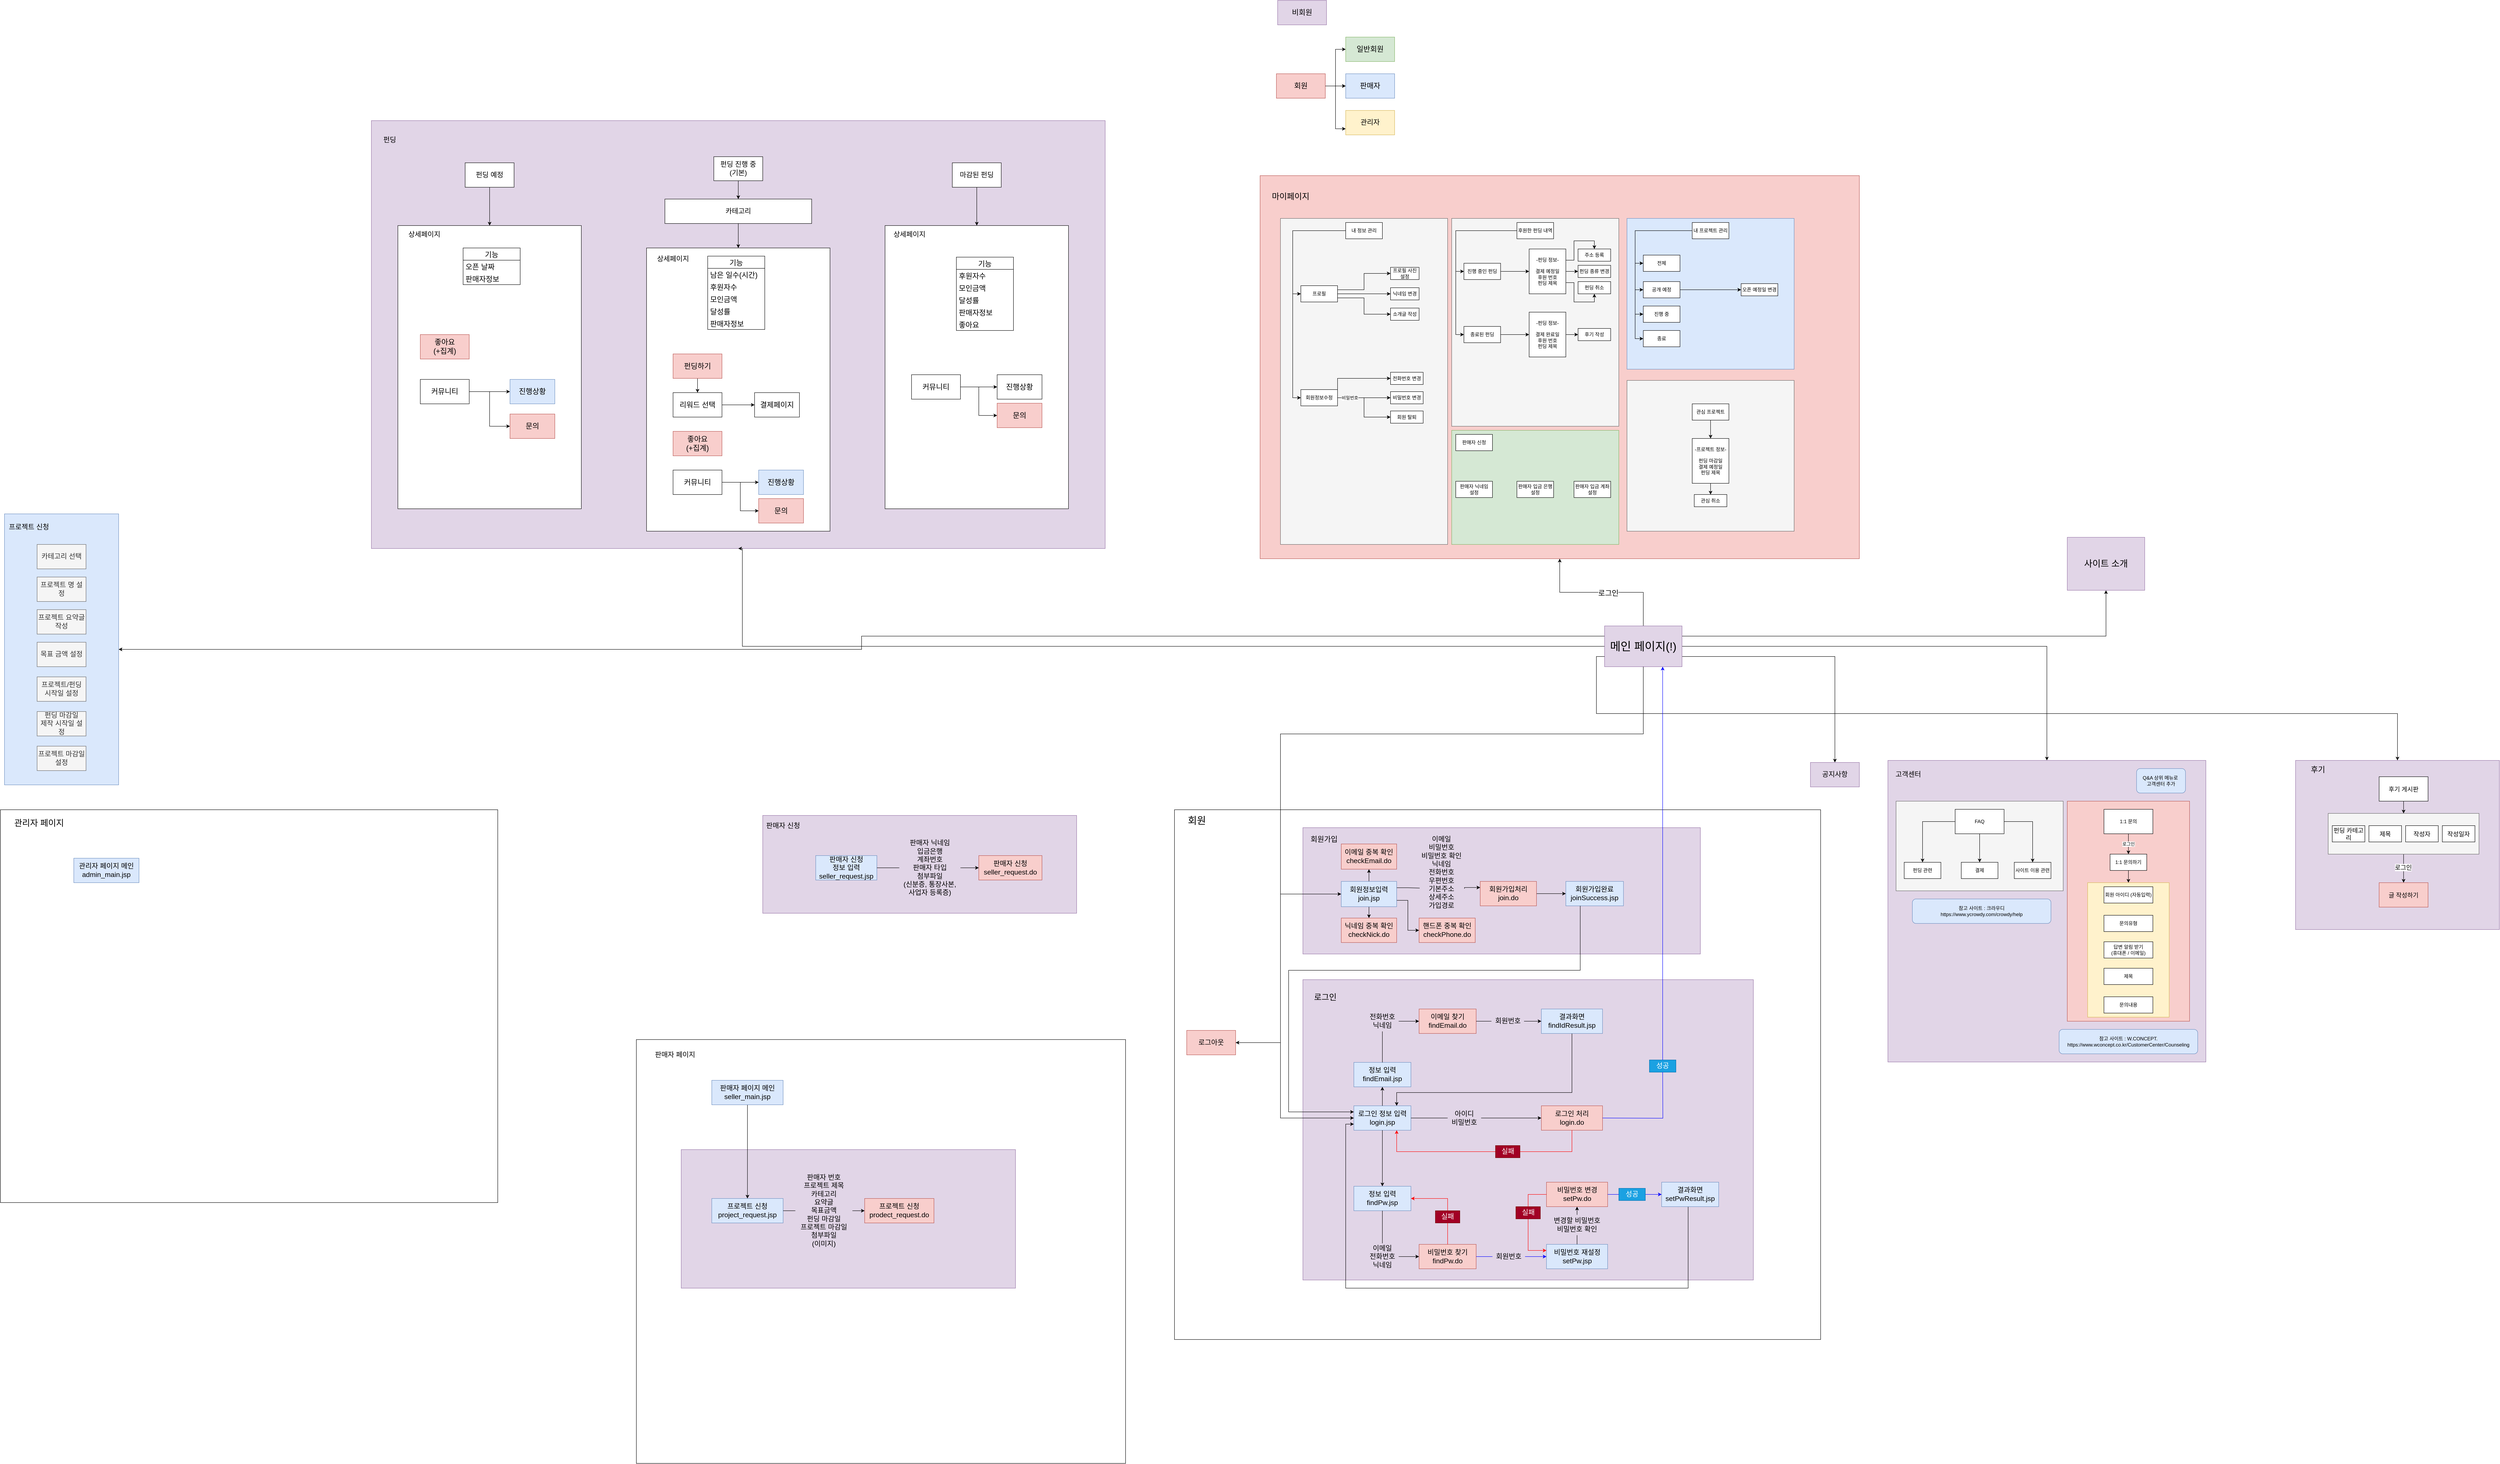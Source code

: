 <mxfile version="17.4.6" type="github">
  <diagram id="-pLTDzU2cRO3DMkPZ95w" name="Page-1">
    <mxGraphModel dx="7642" dy="3598" grid="1" gridSize="10" guides="1" tooltips="1" connect="1" arrows="1" fold="1" page="1" pageScale="1" pageWidth="1200" pageHeight="1920" math="0" shadow="0">
      <root>
        <mxCell id="0" />
        <mxCell id="1" parent="0" />
        <mxCell id="6pfbYYbsSuGDbfuHmB2l-295" value="" style="rounded=0;whiteSpace=wrap;html=1;fontSize=24;" vertex="1" parent="1">
          <mxGeometry x="-2400" y="960" width="1200" height="1040" as="geometry" />
        </mxCell>
        <mxCell id="6pfbYYbsSuGDbfuHmB2l-312" value="" style="rounded=0;whiteSpace=wrap;html=1;fontSize=17;fillColor=#e1d5e7;strokeColor=#9673a6;" vertex="1" parent="1">
          <mxGeometry x="-2290" y="1230" width="820" height="340" as="geometry" />
        </mxCell>
        <mxCell id="6pfbYYbsSuGDbfuHmB2l-293" value="" style="group" vertex="1" connectable="0" parent="1">
          <mxGeometry x="-1080" y="396" width="1585" height="1300" as="geometry" />
        </mxCell>
        <mxCell id="6pfbYYbsSuGDbfuHmB2l-197" value="" style="rounded=0;whiteSpace=wrap;html=1;" vertex="1" parent="6pfbYYbsSuGDbfuHmB2l-293">
          <mxGeometry width="1585" height="1300" as="geometry" />
        </mxCell>
        <mxCell id="6pfbYYbsSuGDbfuHmB2l-291" value="" style="group" vertex="1" connectable="0" parent="6pfbYYbsSuGDbfuHmB2l-293">
          <mxGeometry x="315" y="417" width="1105" height="757" as="geometry" />
        </mxCell>
        <mxCell id="6pfbYYbsSuGDbfuHmB2l-1" value="" style="rounded=0;whiteSpace=wrap;html=1;fillColor=#e1d5e7;strokeColor=#9673a6;" vertex="1" parent="6pfbYYbsSuGDbfuHmB2l-291">
          <mxGeometry width="1105" height="737" as="geometry" />
        </mxCell>
        <mxCell id="6pfbYYbsSuGDbfuHmB2l-72" value="이메일 찾기&lt;br&gt;findEmail.do" style="rounded=0;whiteSpace=wrap;html=1;fontSize=17;fillColor=#f8cecc;strokeColor=#b85450;" vertex="1" parent="6pfbYYbsSuGDbfuHmB2l-291">
          <mxGeometry x="285" y="72" width="140" height="60" as="geometry" />
        </mxCell>
        <mxCell id="6pfbYYbsSuGDbfuHmB2l-73" value="비밀번호 찾기&lt;br&gt;findPw.do" style="rounded=0;whiteSpace=wrap;html=1;fontSize=17;fillColor=#f8cecc;strokeColor=#b85450;" vertex="1" parent="6pfbYYbsSuGDbfuHmB2l-291">
          <mxGeometry x="285" y="649.5" width="140" height="60" as="geometry" />
        </mxCell>
        <mxCell id="6pfbYYbsSuGDbfuHmB2l-193" style="edgeStyle=orthogonalEdgeStyle;rounded=0;orthogonalLoop=1;jettySize=auto;html=1;exitX=0.5;exitY=1;exitDx=0;exitDy=0;" edge="1" parent="6pfbYYbsSuGDbfuHmB2l-291">
          <mxGeometry relative="1" as="geometry">
            <mxPoint x="135" y="57" as="sourcePoint" />
            <mxPoint x="135" y="57" as="targetPoint" />
          </mxGeometry>
        </mxCell>
        <mxCell id="6pfbYYbsSuGDbfuHmB2l-194" value="로그인" style="text;html=1;strokeColor=none;fillColor=none;align=center;verticalAlign=middle;whiteSpace=wrap;rounded=0;fontSize=20;" vertex="1" parent="6pfbYYbsSuGDbfuHmB2l-291">
          <mxGeometry x="15" y="27" width="80" height="30" as="geometry" />
        </mxCell>
        <mxCell id="6pfbYYbsSuGDbfuHmB2l-225" style="edgeStyle=orthogonalEdgeStyle;rounded=0;orthogonalLoop=1;jettySize=auto;html=1;exitX=1;exitY=0.5;exitDx=0;exitDy=0;entryX=0;entryY=0.5;entryDx=0;entryDy=0;fontSize=17;startArrow=none;" edge="1" parent="6pfbYYbsSuGDbfuHmB2l-291" source="6pfbYYbsSuGDbfuHmB2l-227" target="6pfbYYbsSuGDbfuHmB2l-72">
          <mxGeometry relative="1" as="geometry" />
        </mxCell>
        <mxCell id="6pfbYYbsSuGDbfuHmB2l-226" style="edgeStyle=orthogonalEdgeStyle;rounded=0;orthogonalLoop=1;jettySize=auto;html=1;exitX=1;exitY=0.5;exitDx=0;exitDy=0;entryX=0;entryY=0.5;entryDx=0;entryDy=0;fontSize=17;startArrow=none;" edge="1" parent="6pfbYYbsSuGDbfuHmB2l-291" source="6pfbYYbsSuGDbfuHmB2l-235" target="6pfbYYbsSuGDbfuHmB2l-73">
          <mxGeometry relative="1" as="geometry" />
        </mxCell>
        <mxCell id="6pfbYYbsSuGDbfuHmB2l-217" value="로그인 정보 입력&lt;br&gt;login.jsp" style="rounded=0;whiteSpace=wrap;html=1;fontSize=17;fillColor=#dae8fc;strokeColor=#6c8ebf;" vertex="1" parent="6pfbYYbsSuGDbfuHmB2l-291">
          <mxGeometry x="125" y="309.5" width="140" height="60" as="geometry" />
        </mxCell>
        <mxCell id="6pfbYYbsSuGDbfuHmB2l-218" value="비밀번호 재설정&lt;br&gt;setPw.jsp" style="rounded=0;whiteSpace=wrap;html=1;fontSize=17;fillColor=#dae8fc;strokeColor=#6c8ebf;" vertex="1" parent="6pfbYYbsSuGDbfuHmB2l-291">
          <mxGeometry x="597.5" y="649.5" width="150" height="60" as="geometry" />
        </mxCell>
        <mxCell id="6pfbYYbsSuGDbfuHmB2l-220" value="로그인 처리&lt;br&gt;login.do" style="rounded=0;whiteSpace=wrap;html=1;fontSize=17;fillColor=#f8cecc;strokeColor=#b85450;" vertex="1" parent="6pfbYYbsSuGDbfuHmB2l-291">
          <mxGeometry x="585" y="309.5" width="150" height="60" as="geometry" />
        </mxCell>
        <mxCell id="6pfbYYbsSuGDbfuHmB2l-223" value="아이디&lt;br&gt;비밀번호" style="text;html=1;align=center;verticalAlign=middle;whiteSpace=wrap;rounded=0;fontSize=17;" vertex="1" parent="6pfbYYbsSuGDbfuHmB2l-291">
          <mxGeometry x="355" y="309.5" width="82.24" height="60" as="geometry" />
        </mxCell>
        <mxCell id="6pfbYYbsSuGDbfuHmB2l-221" style="edgeStyle=orthogonalEdgeStyle;rounded=0;orthogonalLoop=1;jettySize=auto;html=1;exitX=1;exitY=0.5;exitDx=0;exitDy=0;entryX=0;entryY=0.5;entryDx=0;entryDy=0;fontSize=17;startArrow=none;" edge="1" parent="6pfbYYbsSuGDbfuHmB2l-291" source="6pfbYYbsSuGDbfuHmB2l-223" target="6pfbYYbsSuGDbfuHmB2l-220">
          <mxGeometry relative="1" as="geometry" />
        </mxCell>
        <mxCell id="6pfbYYbsSuGDbfuHmB2l-224" value="" style="edgeStyle=orthogonalEdgeStyle;rounded=0;orthogonalLoop=1;jettySize=auto;html=1;exitX=1;exitY=0.5;exitDx=0;exitDy=0;entryX=0;entryY=0.5;entryDx=0;entryDy=0;fontSize=17;endArrow=none;" edge="1" parent="6pfbYYbsSuGDbfuHmB2l-291" source="6pfbYYbsSuGDbfuHmB2l-217" target="6pfbYYbsSuGDbfuHmB2l-223">
          <mxGeometry relative="1" as="geometry">
            <mxPoint x="265" y="339.5" as="sourcePoint" />
            <mxPoint x="515" y="339.5" as="targetPoint" />
          </mxGeometry>
        </mxCell>
        <mxCell id="6pfbYYbsSuGDbfuHmB2l-227" value="전화번호&lt;br&gt;닉네임" style="text;html=1;align=center;verticalAlign=middle;whiteSpace=wrap;rounded=0;fontSize=17;" vertex="1" parent="6pfbYYbsSuGDbfuHmB2l-291">
          <mxGeometry x="155" y="77" width="80" height="50" as="geometry" />
        </mxCell>
        <mxCell id="6pfbYYbsSuGDbfuHmB2l-290" style="edgeStyle=orthogonalEdgeStyle;rounded=0;orthogonalLoop=1;jettySize=auto;html=1;exitX=0.5;exitY=1;exitDx=0;exitDy=0;entryX=0.75;entryY=0;entryDx=0;entryDy=0;fontSize=17;strokeColor=#000000;" edge="1" parent="6pfbYYbsSuGDbfuHmB2l-291" source="6pfbYYbsSuGDbfuHmB2l-230" target="6pfbYYbsSuGDbfuHmB2l-217">
          <mxGeometry relative="1" as="geometry">
            <Array as="points">
              <mxPoint x="660" y="277" />
              <mxPoint x="230" y="277" />
            </Array>
          </mxGeometry>
        </mxCell>
        <mxCell id="6pfbYYbsSuGDbfuHmB2l-230" value="결과화면&lt;br&gt;findIdResult.jsp" style="rounded=0;whiteSpace=wrap;html=1;fontSize=17;fillColor=#dae8fc;strokeColor=#6c8ebf;" vertex="1" parent="6pfbYYbsSuGDbfuHmB2l-291">
          <mxGeometry x="585" y="72" width="150" height="60" as="geometry" />
        </mxCell>
        <mxCell id="6pfbYYbsSuGDbfuHmB2l-233" value="회원번호" style="text;html=1;align=center;verticalAlign=middle;whiteSpace=wrap;rounded=0;fontSize=17;" vertex="1" parent="6pfbYYbsSuGDbfuHmB2l-291">
          <mxGeometry x="462.5" y="87" width="80" height="30" as="geometry" />
        </mxCell>
        <mxCell id="6pfbYYbsSuGDbfuHmB2l-231" style="edgeStyle=orthogonalEdgeStyle;rounded=0;orthogonalLoop=1;jettySize=auto;html=1;exitX=1;exitY=0.5;exitDx=0;exitDy=0;entryX=0;entryY=0.5;entryDx=0;entryDy=0;fontSize=17;startArrow=none;" edge="1" parent="6pfbYYbsSuGDbfuHmB2l-291" source="6pfbYYbsSuGDbfuHmB2l-233" target="6pfbYYbsSuGDbfuHmB2l-230">
          <mxGeometry relative="1" as="geometry" />
        </mxCell>
        <mxCell id="6pfbYYbsSuGDbfuHmB2l-234" value="" style="edgeStyle=orthogonalEdgeStyle;rounded=0;orthogonalLoop=1;jettySize=auto;html=1;exitX=1;exitY=0.5;exitDx=0;exitDy=0;entryX=0;entryY=0.5;entryDx=0;entryDy=0;fontSize=17;endArrow=none;" edge="1" parent="6pfbYYbsSuGDbfuHmB2l-291" source="6pfbYYbsSuGDbfuHmB2l-72" target="6pfbYYbsSuGDbfuHmB2l-233">
          <mxGeometry relative="1" as="geometry">
            <mxPoint x="425" y="102" as="sourcePoint" />
            <mxPoint x="515" y="102" as="targetPoint" />
          </mxGeometry>
        </mxCell>
        <mxCell id="6pfbYYbsSuGDbfuHmB2l-235" value="이메일&lt;br&gt;전화번호&lt;br&gt;닉네임" style="text;html=1;align=center;verticalAlign=middle;whiteSpace=wrap;rounded=0;fontSize=17;" vertex="1" parent="6pfbYYbsSuGDbfuHmB2l-291">
          <mxGeometry x="155" y="647" width="80" height="65" as="geometry" />
        </mxCell>
        <mxCell id="6pfbYYbsSuGDbfuHmB2l-243" value="회원번호" style="text;html=1;align=center;verticalAlign=middle;whiteSpace=wrap;rounded=0;fontSize=17;" vertex="1" parent="6pfbYYbsSuGDbfuHmB2l-291">
          <mxGeometry x="465" y="664.5" width="80" height="30" as="geometry" />
        </mxCell>
        <mxCell id="6pfbYYbsSuGDbfuHmB2l-242" style="edgeStyle=orthogonalEdgeStyle;rounded=0;orthogonalLoop=1;jettySize=auto;html=1;exitX=1;exitY=0.5;exitDx=0;exitDy=0;entryX=0;entryY=0.5;entryDx=0;entryDy=0;fontSize=17;startArrow=none;strokeColor=#0000FF;" edge="1" parent="6pfbYYbsSuGDbfuHmB2l-291" source="6pfbYYbsSuGDbfuHmB2l-243" target="6pfbYYbsSuGDbfuHmB2l-218">
          <mxGeometry relative="1" as="geometry" />
        </mxCell>
        <mxCell id="6pfbYYbsSuGDbfuHmB2l-244" value="" style="edgeStyle=orthogonalEdgeStyle;rounded=0;orthogonalLoop=1;jettySize=auto;html=1;exitX=1;exitY=0.5;exitDx=0;exitDy=0;entryX=0;entryY=0.5;entryDx=0;entryDy=0;fontSize=17;endArrow=none;strokeColor=#0000FF;" edge="1" parent="6pfbYYbsSuGDbfuHmB2l-291" source="6pfbYYbsSuGDbfuHmB2l-73" target="6pfbYYbsSuGDbfuHmB2l-243">
          <mxGeometry relative="1" as="geometry">
            <mxPoint x="425" y="679.5" as="sourcePoint" />
            <mxPoint x="515" y="679.5" as="targetPoint" />
          </mxGeometry>
        </mxCell>
        <mxCell id="6pfbYYbsSuGDbfuHmB2l-249" value="정보 입력&lt;br&gt;findEmail.jsp" style="rounded=0;whiteSpace=wrap;html=1;fontSize=17;fillColor=#dae8fc;strokeColor=#6c8ebf;" vertex="1" parent="6pfbYYbsSuGDbfuHmB2l-291">
          <mxGeometry x="125" y="203" width="140" height="60" as="geometry" />
        </mxCell>
        <mxCell id="6pfbYYbsSuGDbfuHmB2l-251" value="" style="endArrow=none;html=1;rounded=0;fontSize=17;exitX=0.5;exitY=0;exitDx=0;exitDy=0;entryX=0.5;entryY=1;entryDx=0;entryDy=0;" edge="1" parent="6pfbYYbsSuGDbfuHmB2l-291" source="6pfbYYbsSuGDbfuHmB2l-249" target="6pfbYYbsSuGDbfuHmB2l-227">
          <mxGeometry width="50" height="50" relative="1" as="geometry">
            <mxPoint x="485" y="247" as="sourcePoint" />
            <mxPoint x="535" y="197" as="targetPoint" />
            <Array as="points" />
          </mxGeometry>
        </mxCell>
        <mxCell id="6pfbYYbsSuGDbfuHmB2l-252" value="정보 입력&lt;br&gt;findPw.jsp" style="rounded=0;whiteSpace=wrap;html=1;fontSize=17;fillColor=#dae8fc;strokeColor=#6c8ebf;" vertex="1" parent="6pfbYYbsSuGDbfuHmB2l-291">
          <mxGeometry x="125" y="507" width="140" height="60" as="geometry" />
        </mxCell>
        <mxCell id="6pfbYYbsSuGDbfuHmB2l-253" style="edgeStyle=orthogonalEdgeStyle;rounded=0;orthogonalLoop=1;jettySize=auto;html=1;exitX=0.5;exitY=0;exitDx=0;exitDy=0;entryX=0.5;entryY=1;entryDx=0;entryDy=0;fontSize=17;" edge="1" parent="6pfbYYbsSuGDbfuHmB2l-291" source="6pfbYYbsSuGDbfuHmB2l-217" target="6pfbYYbsSuGDbfuHmB2l-249">
          <mxGeometry relative="1" as="geometry" />
        </mxCell>
        <mxCell id="6pfbYYbsSuGDbfuHmB2l-258" value="" style="endArrow=none;html=1;rounded=0;fontSize=17;exitX=0.5;exitY=1;exitDx=0;exitDy=0;entryX=0.5;entryY=0;entryDx=0;entryDy=0;" edge="1" parent="6pfbYYbsSuGDbfuHmB2l-291" source="6pfbYYbsSuGDbfuHmB2l-252" target="6pfbYYbsSuGDbfuHmB2l-235">
          <mxGeometry width="50" height="50" relative="1" as="geometry">
            <mxPoint x="485" y="307" as="sourcePoint" />
            <mxPoint x="535" y="257" as="targetPoint" />
          </mxGeometry>
        </mxCell>
        <mxCell id="6pfbYYbsSuGDbfuHmB2l-259" value="성공" style="text;html=1;strokeColor=#006EAF;fillColor=#1ba1e2;align=center;verticalAlign=middle;whiteSpace=wrap;rounded=0;fontSize=17;fontColor=#ffffff;" vertex="1" parent="6pfbYYbsSuGDbfuHmB2l-291">
          <mxGeometry x="850" y="197" width="65" height="30" as="geometry" />
        </mxCell>
        <mxCell id="6pfbYYbsSuGDbfuHmB2l-263" value="" style="endArrow=none;html=1;rounded=0;fontSize=17;strokeColor=#0000FF;exitX=1;exitY=0.5;exitDx=0;exitDy=0;entryX=0.5;entryY=1;entryDx=0;entryDy=0;" edge="1" parent="6pfbYYbsSuGDbfuHmB2l-291" source="6pfbYYbsSuGDbfuHmB2l-220" target="6pfbYYbsSuGDbfuHmB2l-259">
          <mxGeometry width="50" height="50" relative="1" as="geometry">
            <mxPoint x="485" y="-53" as="sourcePoint" />
            <mxPoint x="535" y="-103" as="targetPoint" />
            <Array as="points">
              <mxPoint x="883" y="340" />
            </Array>
          </mxGeometry>
        </mxCell>
        <mxCell id="6pfbYYbsSuGDbfuHmB2l-268" style="edgeStyle=orthogonalEdgeStyle;rounded=0;orthogonalLoop=1;jettySize=auto;html=1;exitX=0;exitY=0.5;exitDx=0;exitDy=0;entryX=0.75;entryY=1;entryDx=0;entryDy=0;fontSize=17;strokeColor=#FF0000;" edge="1" parent="6pfbYYbsSuGDbfuHmB2l-291" source="6pfbYYbsSuGDbfuHmB2l-265" target="6pfbYYbsSuGDbfuHmB2l-217">
          <mxGeometry relative="1" as="geometry" />
        </mxCell>
        <mxCell id="6pfbYYbsSuGDbfuHmB2l-265" value="실패" style="text;html=1;strokeColor=#6F0000;fillColor=#a20025;align=center;verticalAlign=middle;whiteSpace=wrap;rounded=0;fontSize=17;fontColor=#ffffff;" vertex="1" parent="6pfbYYbsSuGDbfuHmB2l-291">
          <mxGeometry x="472.5" y="407" width="60" height="30" as="geometry" />
        </mxCell>
        <mxCell id="6pfbYYbsSuGDbfuHmB2l-267" value="" style="edgeStyle=orthogonalEdgeStyle;rounded=0;orthogonalLoop=1;jettySize=auto;html=1;exitX=0.5;exitY=1;exitDx=0;exitDy=0;entryX=1;entryY=0.5;entryDx=0;entryDy=0;fontSize=17;strokeColor=#FF0000;endArrow=none;" edge="1" parent="6pfbYYbsSuGDbfuHmB2l-291" source="6pfbYYbsSuGDbfuHmB2l-220" target="6pfbYYbsSuGDbfuHmB2l-265">
          <mxGeometry relative="1" as="geometry">
            <mxPoint x="660" y="369.5" as="sourcePoint" />
            <mxPoint x="230" y="369.5" as="targetPoint" />
            <Array as="points" />
          </mxGeometry>
        </mxCell>
        <mxCell id="6pfbYYbsSuGDbfuHmB2l-271" style="edgeStyle=orthogonalEdgeStyle;rounded=0;orthogonalLoop=1;jettySize=auto;html=1;exitX=0.5;exitY=1;exitDx=0;exitDy=0;entryX=0;entryY=0.75;entryDx=0;entryDy=0;fontSize=17;strokeColor=#000000;" edge="1" parent="6pfbYYbsSuGDbfuHmB2l-291" source="6pfbYYbsSuGDbfuHmB2l-269" target="6pfbYYbsSuGDbfuHmB2l-217">
          <mxGeometry relative="1" as="geometry">
            <Array as="points">
              <mxPoint x="945" y="757" />
              <mxPoint x="105" y="757" />
              <mxPoint x="105" y="354" />
            </Array>
          </mxGeometry>
        </mxCell>
        <mxCell id="6pfbYYbsSuGDbfuHmB2l-269" value="결과화면&lt;br&gt;setPwResult.jsp" style="rounded=0;whiteSpace=wrap;html=1;fontSize=17;fillColor=#dae8fc;strokeColor=#6c8ebf;" vertex="1" parent="6pfbYYbsSuGDbfuHmB2l-291">
          <mxGeometry x="880" y="497" width="140" height="60" as="geometry" />
        </mxCell>
        <mxCell id="6pfbYYbsSuGDbfuHmB2l-273" value="실패" style="text;html=1;strokeColor=#6F0000;fillColor=#a20025;align=center;verticalAlign=middle;whiteSpace=wrap;rounded=0;fontSize=17;fontColor=#ffffff;" vertex="1" parent="6pfbYYbsSuGDbfuHmB2l-291">
          <mxGeometry x="325" y="567" width="60" height="30" as="geometry" />
        </mxCell>
        <mxCell id="6pfbYYbsSuGDbfuHmB2l-274" value="" style="edgeStyle=orthogonalEdgeStyle;rounded=0;orthogonalLoop=1;jettySize=auto;html=1;exitX=0.5;exitY=0;exitDx=0;exitDy=0;entryX=0.5;entryY=1;entryDx=0;entryDy=0;fontSize=17;strokeColor=#FF0000;endArrow=none;" edge="1" parent="6pfbYYbsSuGDbfuHmB2l-291" source="6pfbYYbsSuGDbfuHmB2l-73" target="6pfbYYbsSuGDbfuHmB2l-273">
          <mxGeometry relative="1" as="geometry">
            <mxPoint x="355" y="649.5" as="sourcePoint" />
            <mxPoint x="265" y="537" as="targetPoint" />
          </mxGeometry>
        </mxCell>
        <mxCell id="6pfbYYbsSuGDbfuHmB2l-276" style="edgeStyle=orthogonalEdgeStyle;rounded=0;orthogonalLoop=1;jettySize=auto;html=1;exitX=1;exitY=0.5;exitDx=0;exitDy=0;entryX=0;entryY=0.5;entryDx=0;entryDy=0;fontSize=17;strokeColor=#0000FF;startArrow=none;" edge="1" parent="6pfbYYbsSuGDbfuHmB2l-291" source="6pfbYYbsSuGDbfuHmB2l-287" target="6pfbYYbsSuGDbfuHmB2l-269">
          <mxGeometry relative="1" as="geometry" />
        </mxCell>
        <mxCell id="6pfbYYbsSuGDbfuHmB2l-283" style="edgeStyle=orthogonalEdgeStyle;rounded=0;orthogonalLoop=1;jettySize=auto;html=1;exitX=0.5;exitY=1;exitDx=0;exitDy=0;entryX=0;entryY=0.25;entryDx=0;entryDy=0;fontSize=17;strokeColor=#FF0000;startArrow=none;" edge="1" parent="6pfbYYbsSuGDbfuHmB2l-291" source="6pfbYYbsSuGDbfuHmB2l-285" target="6pfbYYbsSuGDbfuHmB2l-218">
          <mxGeometry relative="1" as="geometry" />
        </mxCell>
        <mxCell id="6pfbYYbsSuGDbfuHmB2l-275" value="비밀번호 변경&lt;br&gt;setPw.do" style="rounded=0;whiteSpace=wrap;html=1;fontSize=17;fillColor=#f8cecc;strokeColor=#b85450;" vertex="1" parent="6pfbYYbsSuGDbfuHmB2l-291">
          <mxGeometry x="597.5" y="497" width="150" height="60" as="geometry" />
        </mxCell>
        <mxCell id="6pfbYYbsSuGDbfuHmB2l-282" style="edgeStyle=orthogonalEdgeStyle;rounded=0;orthogonalLoop=1;jettySize=auto;html=1;exitX=0.5;exitY=0;exitDx=0;exitDy=0;entryX=0.5;entryY=1;entryDx=0;entryDy=0;fontSize=17;strokeColor=#000000;" edge="1" parent="6pfbYYbsSuGDbfuHmB2l-291" source="6pfbYYbsSuGDbfuHmB2l-278" target="6pfbYYbsSuGDbfuHmB2l-275">
          <mxGeometry relative="1" as="geometry" />
        </mxCell>
        <mxCell id="6pfbYYbsSuGDbfuHmB2l-278" value="변경할 비밀번호&lt;br&gt;비밀번호 확인" style="text;html=1;align=center;verticalAlign=middle;whiteSpace=wrap;rounded=0;fontSize=17;" vertex="1" parent="6pfbYYbsSuGDbfuHmB2l-291">
          <mxGeometry x="595" y="577" width="155" height="50" as="geometry" />
        </mxCell>
        <mxCell id="6pfbYYbsSuGDbfuHmB2l-281" value="" style="endArrow=none;html=1;rounded=0;fontSize=17;strokeColor=#000000;exitX=0.5;exitY=0;exitDx=0;exitDy=0;entryX=0.5;entryY=1;entryDx=0;entryDy=0;" edge="1" parent="6pfbYYbsSuGDbfuHmB2l-291" source="6pfbYYbsSuGDbfuHmB2l-218" target="6pfbYYbsSuGDbfuHmB2l-278">
          <mxGeometry width="50" height="50" relative="1" as="geometry">
            <mxPoint x="497.5" y="247" as="sourcePoint" />
            <mxPoint x="667.5" y="617" as="targetPoint" />
          </mxGeometry>
        </mxCell>
        <mxCell id="6pfbYYbsSuGDbfuHmB2l-285" value="실패" style="text;html=1;strokeColor=#6F0000;fillColor=#a20025;align=center;verticalAlign=middle;whiteSpace=wrap;rounded=0;fontSize=17;fontColor=#ffffff;" vertex="1" parent="6pfbYYbsSuGDbfuHmB2l-291">
          <mxGeometry x="522.5" y="557" width="60" height="30" as="geometry" />
        </mxCell>
        <mxCell id="6pfbYYbsSuGDbfuHmB2l-286" value="" style="edgeStyle=orthogonalEdgeStyle;rounded=0;orthogonalLoop=1;jettySize=auto;html=1;exitX=0;exitY=0.5;exitDx=0;exitDy=0;entryX=0.5;entryY=0;entryDx=0;entryDy=0;fontSize=17;strokeColor=#FF0000;endArrow=none;" edge="1" parent="6pfbYYbsSuGDbfuHmB2l-291" source="6pfbYYbsSuGDbfuHmB2l-275" target="6pfbYYbsSuGDbfuHmB2l-285">
          <mxGeometry relative="1" as="geometry">
            <mxPoint x="585" y="512" as="sourcePoint" />
            <mxPoint x="585" y="664.5" as="targetPoint" />
          </mxGeometry>
        </mxCell>
        <mxCell id="6pfbYYbsSuGDbfuHmB2l-287" value="성공" style="text;html=1;strokeColor=#006EAF;fillColor=#1ba1e2;align=center;verticalAlign=middle;whiteSpace=wrap;rounded=0;fontSize=17;fontColor=#ffffff;" vertex="1" parent="6pfbYYbsSuGDbfuHmB2l-291">
          <mxGeometry x="775" y="512" width="65" height="30" as="geometry" />
        </mxCell>
        <mxCell id="6pfbYYbsSuGDbfuHmB2l-289" value="" style="endArrow=none;html=1;rounded=0;fontSize=17;strokeColor=#0000FF;exitX=1;exitY=0.5;exitDx=0;exitDy=0;entryX=0;entryY=0.5;entryDx=0;entryDy=0;" edge="1" parent="6pfbYYbsSuGDbfuHmB2l-291" source="6pfbYYbsSuGDbfuHmB2l-275" target="6pfbYYbsSuGDbfuHmB2l-287">
          <mxGeometry width="50" height="50" relative="1" as="geometry">
            <mxPoint x="505" y="247" as="sourcePoint" />
            <mxPoint x="555" y="197" as="targetPoint" />
          </mxGeometry>
        </mxCell>
        <mxCell id="6pfbYYbsSuGDbfuHmB2l-254" style="edgeStyle=orthogonalEdgeStyle;rounded=0;orthogonalLoop=1;jettySize=auto;html=1;exitX=0.5;exitY=1;exitDx=0;exitDy=0;entryX=0.5;entryY=0;entryDx=0;entryDy=0;fontSize=17;" edge="1" parent="6pfbYYbsSuGDbfuHmB2l-291" source="6pfbYYbsSuGDbfuHmB2l-217" target="6pfbYYbsSuGDbfuHmB2l-252">
          <mxGeometry relative="1" as="geometry" />
        </mxCell>
        <mxCell id="6pfbYYbsSuGDbfuHmB2l-272" style="edgeStyle=orthogonalEdgeStyle;rounded=0;orthogonalLoop=1;jettySize=auto;html=1;exitX=0.5;exitY=0;exitDx=0;exitDy=0;entryX=1;entryY=0.5;entryDx=0;entryDy=0;fontSize=17;strokeColor=#FF0000;startArrow=none;" edge="1" parent="6pfbYYbsSuGDbfuHmB2l-291" source="6pfbYYbsSuGDbfuHmB2l-273" target="6pfbYYbsSuGDbfuHmB2l-252">
          <mxGeometry relative="1" as="geometry" />
        </mxCell>
        <mxCell id="6pfbYYbsSuGDbfuHmB2l-199" value="" style="group;rotation=0;fontSize=12;fillColor=#f8cecc;strokeColor=#b85450;" vertex="1" connectable="0" parent="6pfbYYbsSuGDbfuHmB2l-293">
          <mxGeometry x="315" y="44" width="975" height="310" as="geometry" />
        </mxCell>
        <mxCell id="6pfbYYbsSuGDbfuHmB2l-22" value="" style="rounded=0;whiteSpace=wrap;html=1;fillColor=#e1d5e7;strokeColor=#9673a6;" vertex="1" parent="6pfbYYbsSuGDbfuHmB2l-199">
          <mxGeometry width="975" height="310" as="geometry" />
        </mxCell>
        <mxCell id="6pfbYYbsSuGDbfuHmB2l-110" value="회원가입" style="text;html=1;strokeColor=none;fillColor=none;align=center;verticalAlign=middle;whiteSpace=wrap;rounded=0;fontSize=18;" vertex="1" parent="6pfbYYbsSuGDbfuHmB2l-199">
          <mxGeometry x="8.553" y="10.005" width="85.526" height="38.75" as="geometry" />
        </mxCell>
        <mxCell id="6pfbYYbsSuGDbfuHmB2l-202" style="edgeStyle=orthogonalEdgeStyle;rounded=0;orthogonalLoop=1;jettySize=auto;html=1;exitX=0.5;exitY=0;exitDx=0;exitDy=0;entryX=0.5;entryY=1;entryDx=0;entryDy=0;fontSize=17;" edge="1" parent="6pfbYYbsSuGDbfuHmB2l-199" source="6pfbYYbsSuGDbfuHmB2l-200" target="6pfbYYbsSuGDbfuHmB2l-201">
          <mxGeometry relative="1" as="geometry" />
        </mxCell>
        <mxCell id="6pfbYYbsSuGDbfuHmB2l-204" style="edgeStyle=orthogonalEdgeStyle;rounded=0;orthogonalLoop=1;jettySize=auto;html=1;exitX=0.5;exitY=1;exitDx=0;exitDy=0;entryX=0.5;entryY=0;entryDx=0;entryDy=0;fontSize=17;" edge="1" parent="6pfbYYbsSuGDbfuHmB2l-199" source="6pfbYYbsSuGDbfuHmB2l-200" target="6pfbYYbsSuGDbfuHmB2l-203">
          <mxGeometry relative="1" as="geometry" />
        </mxCell>
        <mxCell id="6pfbYYbsSuGDbfuHmB2l-206" style="edgeStyle=orthogonalEdgeStyle;rounded=0;orthogonalLoop=1;jettySize=auto;html=1;exitX=1;exitY=0.75;exitDx=0;exitDy=0;entryX=0;entryY=0.5;entryDx=0;entryDy=0;fontSize=17;" edge="1" parent="6pfbYYbsSuGDbfuHmB2l-199" source="6pfbYYbsSuGDbfuHmB2l-200" target="6pfbYYbsSuGDbfuHmB2l-205">
          <mxGeometry relative="1" as="geometry" />
        </mxCell>
        <mxCell id="6pfbYYbsSuGDbfuHmB2l-238" style="edgeStyle=orthogonalEdgeStyle;rounded=0;orthogonalLoop=1;jettySize=auto;html=1;exitX=1;exitY=0.25;exitDx=0;exitDy=0;entryX=0.013;entryY=0.691;entryDx=0;entryDy=0;fontSize=17;entryPerimeter=0;endArrow=none;endFill=0;" edge="1" parent="6pfbYYbsSuGDbfuHmB2l-199" source="6pfbYYbsSuGDbfuHmB2l-200" target="6pfbYYbsSuGDbfuHmB2l-210">
          <mxGeometry relative="1" as="geometry" />
        </mxCell>
        <mxCell id="6pfbYYbsSuGDbfuHmB2l-200" value="회원정보입력&lt;br&gt;join.jsp" style="rounded=0;whiteSpace=wrap;html=1;fontSize=17;fillColor=#dae8fc;strokeColor=#6c8ebf;" vertex="1" parent="6pfbYYbsSuGDbfuHmB2l-199">
          <mxGeometry x="94.08" y="131.87" width="135.92" height="62.08" as="geometry" />
        </mxCell>
        <mxCell id="6pfbYYbsSuGDbfuHmB2l-201" value="이메일 중복 확인&lt;br&gt;checkEmail.do" style="rounded=0;whiteSpace=wrap;html=1;fontSize=17;fillColor=#f8cecc;strokeColor=#b85450;" vertex="1" parent="6pfbYYbsSuGDbfuHmB2l-199">
          <mxGeometry x="94.08" y="40" width="135.92" height="61.88" as="geometry" />
        </mxCell>
        <mxCell id="6pfbYYbsSuGDbfuHmB2l-203" value="닉네임 중복 확인&lt;br&gt;checkNick.do" style="rounded=0;whiteSpace=wrap;html=1;fontSize=17;fillColor=#f8cecc;strokeColor=#b85450;" vertex="1" parent="6pfbYYbsSuGDbfuHmB2l-199">
          <mxGeometry x="94.08" y="221.87" width="135.92" height="60" as="geometry" />
        </mxCell>
        <mxCell id="6pfbYYbsSuGDbfuHmB2l-205" value="핸드폰 중복 확인&lt;br&gt;checkPhone.do" style="rounded=0;whiteSpace=wrap;html=1;fontSize=17;fillColor=#f8cecc;strokeColor=#b85450;" vertex="1" parent="6pfbYYbsSuGDbfuHmB2l-199">
          <mxGeometry x="285" y="221.87" width="137.76" height="60" as="geometry" />
        </mxCell>
        <mxCell id="6pfbYYbsSuGDbfuHmB2l-213" style="edgeStyle=orthogonalEdgeStyle;rounded=0;orthogonalLoop=1;jettySize=auto;html=1;exitX=1;exitY=0.5;exitDx=0;exitDy=0;entryX=0;entryY=0.5;entryDx=0;entryDy=0;fontSize=17;" edge="1" parent="6pfbYYbsSuGDbfuHmB2l-199" source="6pfbYYbsSuGDbfuHmB2l-207" target="6pfbYYbsSuGDbfuHmB2l-212">
          <mxGeometry relative="1" as="geometry" />
        </mxCell>
        <mxCell id="6pfbYYbsSuGDbfuHmB2l-207" value="회원가입처리&lt;br&gt;join.do" style="rounded=0;whiteSpace=wrap;html=1;fontSize=17;fillColor=#f8cecc;strokeColor=#b85450;" vertex="1" parent="6pfbYYbsSuGDbfuHmB2l-199">
          <mxGeometry x="435" y="131.87" width="138.03" height="60" as="geometry" />
        </mxCell>
        <mxCell id="6pfbYYbsSuGDbfuHmB2l-240" style="edgeStyle=orthogonalEdgeStyle;rounded=0;orthogonalLoop=1;jettySize=auto;html=1;exitX=1.013;exitY=0.698;exitDx=0;exitDy=0;entryX=0;entryY=0.25;entryDx=0;entryDy=0;fontSize=17;exitPerimeter=0;" edge="1" parent="6pfbYYbsSuGDbfuHmB2l-199" source="6pfbYYbsSuGDbfuHmB2l-210" target="6pfbYYbsSuGDbfuHmB2l-207">
          <mxGeometry relative="1" as="geometry">
            <Array as="points">
              <mxPoint x="396" y="147" />
            </Array>
          </mxGeometry>
        </mxCell>
        <mxCell id="6pfbYYbsSuGDbfuHmB2l-210" value="이메일&lt;br&gt;비밀번호&lt;br&gt;비밀번호 확인&lt;br&gt;닉네임&lt;br&gt;전화번호&lt;br&gt;우편번호&lt;br&gt;기본주소&lt;br&gt;상세주소&lt;br&gt;가입경로" style="text;html=1;align=center;verticalAlign=middle;whiteSpace=wrap;rounded=0;fontSize=17;" vertex="1" parent="6pfbYYbsSuGDbfuHmB2l-199">
          <mxGeometry x="285" y="10.01" width="110" height="200" as="geometry" />
        </mxCell>
        <mxCell id="6pfbYYbsSuGDbfuHmB2l-212" value="회원가입완료&lt;br&gt;joinSuccess.jsp" style="rounded=0;whiteSpace=wrap;html=1;fontSize=17;fillColor=#dae8fc;strokeColor=#6c8ebf;" vertex="1" parent="6pfbYYbsSuGDbfuHmB2l-199">
          <mxGeometry x="645" y="131.87" width="141.38" height="60" as="geometry" />
        </mxCell>
        <mxCell id="6pfbYYbsSuGDbfuHmB2l-184" value="&lt;font style=&quot;font-size: 17px&quot;&gt;로그아웃&lt;/font&gt;" style="rounded=0;whiteSpace=wrap;html=1;fillColor=#f8cecc;strokeColor=#b85450;" vertex="1" parent="6pfbYYbsSuGDbfuHmB2l-293">
          <mxGeometry x="30" y="541.5" width="120" height="60" as="geometry" />
        </mxCell>
        <mxCell id="6pfbYYbsSuGDbfuHmB2l-246" style="edgeStyle=orthogonalEdgeStyle;rounded=0;orthogonalLoop=1;jettySize=auto;html=1;exitX=0.25;exitY=1;exitDx=0;exitDy=0;entryX=0;entryY=0.25;entryDx=0;entryDy=0;fontSize=17;" edge="1" parent="6pfbYYbsSuGDbfuHmB2l-293" source="6pfbYYbsSuGDbfuHmB2l-212" target="6pfbYYbsSuGDbfuHmB2l-217">
          <mxGeometry relative="1" as="geometry">
            <Array as="points">
              <mxPoint x="995" y="394" />
              <mxPoint x="280" y="394" />
              <mxPoint x="280" y="741" />
            </Array>
          </mxGeometry>
        </mxCell>
        <mxCell id="6pfbYYbsSuGDbfuHmB2l-292" value="회원" style="text;html=1;strokeColor=none;fillColor=none;align=center;verticalAlign=middle;whiteSpace=wrap;rounded=0;fontSize=24;" vertex="1" parent="6pfbYYbsSuGDbfuHmB2l-293">
          <mxGeometry width="110" height="54" as="geometry" />
        </mxCell>
        <mxCell id="6pfbYYbsSuGDbfuHmB2l-2" value="" style="rounded=0;whiteSpace=wrap;html=1;fontSize=22;fillColor=#e1d5e7;strokeColor=#9673a6;" vertex="1" parent="1">
          <mxGeometry x="-3050" y="-1295" width="1800" height="1050" as="geometry" />
        </mxCell>
        <mxCell id="6pfbYYbsSuGDbfuHmB2l-3" value="" style="rounded=0;whiteSpace=wrap;html=1;fillColor=#f8cecc;strokeColor=#b85450;" vertex="1" parent="1">
          <mxGeometry x="-870" y="-1160" width="1470" height="940" as="geometry" />
        </mxCell>
        <mxCell id="6pfbYYbsSuGDbfuHmB2l-4" value="" style="rounded=0;whiteSpace=wrap;html=1;fontSize=18;" vertex="1" parent="1">
          <mxGeometry x="-2375" y="-982.5" width="450" height="695" as="geometry" />
        </mxCell>
        <mxCell id="6pfbYYbsSuGDbfuHmB2l-5" style="edgeStyle=orthogonalEdgeStyle;rounded=0;orthogonalLoop=1;jettySize=auto;html=1;exitX=1;exitY=0.75;exitDx=0;exitDy=0;entryX=0.5;entryY=0;entryDx=0;entryDy=0;fontSize=19;" edge="1" parent="1" source="6pfbYYbsSuGDbfuHmB2l-19" target="6pfbYYbsSuGDbfuHmB2l-21">
          <mxGeometry relative="1" as="geometry" />
        </mxCell>
        <mxCell id="6pfbYYbsSuGDbfuHmB2l-6" style="edgeStyle=orthogonalEdgeStyle;rounded=0;orthogonalLoop=1;jettySize=auto;html=1;exitX=1;exitY=0.5;exitDx=0;exitDy=0;fontSize=17;" edge="1" parent="1" source="6pfbYYbsSuGDbfuHmB2l-19" target="6pfbYYbsSuGDbfuHmB2l-7">
          <mxGeometry relative="1" as="geometry" />
        </mxCell>
        <mxCell id="6pfbYYbsSuGDbfuHmB2l-7" value="" style="rounded=0;whiteSpace=wrap;html=1;fontSize=19;fillColor=#e1d5e7;strokeColor=#9673a6;" vertex="1" parent="1">
          <mxGeometry x="670" y="275" width="780" height="740" as="geometry" />
        </mxCell>
        <mxCell id="6pfbYYbsSuGDbfuHmB2l-8" value="리워드 선택" style="rounded=0;whiteSpace=wrap;html=1;fontSize=18;" vertex="1" parent="1">
          <mxGeometry x="-2310" y="-627.5" width="120" height="60" as="geometry" />
        </mxCell>
        <mxCell id="6pfbYYbsSuGDbfuHmB2l-10" style="edgeStyle=orthogonalEdgeStyle;rounded=0;orthogonalLoop=1;jettySize=auto;html=1;exitX=1;exitY=0.5;exitDx=0;exitDy=0;" edge="1" parent="1" source="6pfbYYbsSuGDbfuHmB2l-12" target="6pfbYYbsSuGDbfuHmB2l-144">
          <mxGeometry relative="1" as="geometry" />
        </mxCell>
        <mxCell id="6pfbYYbsSuGDbfuHmB2l-11" style="edgeStyle=orthogonalEdgeStyle;rounded=0;orthogonalLoop=1;jettySize=auto;html=1;exitX=1;exitY=0.5;exitDx=0;exitDy=0;entryX=0;entryY=0.5;entryDx=0;entryDy=0;" edge="1" parent="1" source="6pfbYYbsSuGDbfuHmB2l-12" target="6pfbYYbsSuGDbfuHmB2l-145">
          <mxGeometry relative="1" as="geometry" />
        </mxCell>
        <mxCell id="6pfbYYbsSuGDbfuHmB2l-12" value="커뮤니티" style="rounded=0;whiteSpace=wrap;html=1;fontSize=18;" vertex="1" parent="1">
          <mxGeometry x="-2310" y="-437.5" width="120" height="60" as="geometry" />
        </mxCell>
        <mxCell id="6pfbYYbsSuGDbfuHmB2l-13" style="edgeStyle=orthogonalEdgeStyle;rounded=0;orthogonalLoop=1;jettySize=auto;html=1;exitX=0.5;exitY=0;exitDx=0;exitDy=0;" edge="1" parent="1" source="6pfbYYbsSuGDbfuHmB2l-19" target="6pfbYYbsSuGDbfuHmB2l-3">
          <mxGeometry relative="1" as="geometry" />
        </mxCell>
        <mxCell id="6pfbYYbsSuGDbfuHmB2l-14" value="로그인" style="edgeLabel;html=1;align=center;verticalAlign=middle;resizable=0;points=[];fontSize=18;" connectable="0" vertex="1" parent="6pfbYYbsSuGDbfuHmB2l-13">
          <mxGeometry x="-0.089" y="1" relative="1" as="geometry">
            <mxPoint y="1" as="offset" />
          </mxGeometry>
        </mxCell>
        <mxCell id="6pfbYYbsSuGDbfuHmB2l-15" style="edgeStyle=orthogonalEdgeStyle;rounded=0;orthogonalLoop=1;jettySize=auto;html=1;exitX=0;exitY=0.25;exitDx=0;exitDy=0;fontSize=17;" edge="1" parent="1" source="6pfbYYbsSuGDbfuHmB2l-19" target="6pfbYYbsSuGDbfuHmB2l-108">
          <mxGeometry relative="1" as="geometry" />
        </mxCell>
        <mxCell id="6pfbYYbsSuGDbfuHmB2l-16" style="edgeStyle=orthogonalEdgeStyle;rounded=0;orthogonalLoop=1;jettySize=auto;html=1;exitX=1;exitY=0.25;exitDx=0;exitDy=0;entryX=0.5;entryY=1;entryDx=0;entryDy=0;fontSize=17;" edge="1" parent="1" source="6pfbYYbsSuGDbfuHmB2l-19" target="6pfbYYbsSuGDbfuHmB2l-109">
          <mxGeometry relative="1" as="geometry" />
        </mxCell>
        <mxCell id="6pfbYYbsSuGDbfuHmB2l-17" style="edgeStyle=orthogonalEdgeStyle;rounded=0;orthogonalLoop=1;jettySize=auto;html=1;exitX=0;exitY=0.5;exitDx=0;exitDy=0;entryX=0.5;entryY=1;entryDx=0;entryDy=0;fontSize=18;" edge="1" parent="1" source="6pfbYYbsSuGDbfuHmB2l-19" target="6pfbYYbsSuGDbfuHmB2l-2">
          <mxGeometry relative="1" as="geometry">
            <Array as="points">
              <mxPoint x="-2140" y="-5" />
            </Array>
          </mxGeometry>
        </mxCell>
        <mxCell id="6pfbYYbsSuGDbfuHmB2l-18" style="edgeStyle=orthogonalEdgeStyle;rounded=0;orthogonalLoop=1;jettySize=auto;html=1;exitX=0.5;exitY=1;exitDx=0;exitDy=0;fontSize=15;entryX=1;entryY=0.5;entryDx=0;entryDy=0;" edge="1" parent="1" source="6pfbYYbsSuGDbfuHmB2l-19" target="6pfbYYbsSuGDbfuHmB2l-184">
          <mxGeometry relative="1" as="geometry">
            <Array as="points">
              <mxPoint x="70" y="210" />
              <mxPoint x="-820" y="210" />
              <mxPoint x="-820" y="967" />
            </Array>
          </mxGeometry>
        </mxCell>
        <mxCell id="6pfbYYbsSuGDbfuHmB2l-248" style="edgeStyle=orthogonalEdgeStyle;rounded=0;orthogonalLoop=1;jettySize=auto;html=1;exitX=0.5;exitY=1;exitDx=0;exitDy=0;entryX=0;entryY=0.5;entryDx=0;entryDy=0;fontSize=17;" edge="1" parent="1" source="6pfbYYbsSuGDbfuHmB2l-19" target="6pfbYYbsSuGDbfuHmB2l-217">
          <mxGeometry relative="1" as="geometry">
            <Array as="points">
              <mxPoint x="70" y="210" />
              <mxPoint x="-820" y="210" />
              <mxPoint x="-820" y="1152" />
            </Array>
          </mxGeometry>
        </mxCell>
        <mxCell id="6pfbYYbsSuGDbfuHmB2l-19" value="&lt;font style=&quot;font-size: 28px&quot;&gt;메인 페이지(!)&lt;/font&gt;" style="rounded=0;whiteSpace=wrap;html=1;fillColor=#e1d5e7;strokeColor=#9673a6;" vertex="1" parent="1">
          <mxGeometry x="-25" y="-55" width="190" height="100" as="geometry" />
        </mxCell>
        <mxCell id="6pfbYYbsSuGDbfuHmB2l-20" value="" style="rounded=0;whiteSpace=wrap;html=1;fontSize=15;fillColor=#e1d5e7;strokeColor=#9673a6;" vertex="1" parent="1">
          <mxGeometry x="1670" y="275" width="500" height="415" as="geometry" />
        </mxCell>
        <mxCell id="6pfbYYbsSuGDbfuHmB2l-21" value="&lt;font style=&quot;font-size: 17px&quot;&gt;공지사항&lt;/font&gt;" style="rounded=0;whiteSpace=wrap;html=1;fillColor=#e1d5e7;strokeColor=#9673a6;" vertex="1" parent="1">
          <mxGeometry x="480" y="280" width="120" height="60" as="geometry" />
        </mxCell>
        <mxCell id="6pfbYYbsSuGDbfuHmB2l-23" value="" style="rounded=0;whiteSpace=wrap;html=1;fillColor=#f5f5f5;fontColor=#333333;strokeColor=#666666;" vertex="1" parent="1">
          <mxGeometry x="-820" y="-1055" width="410" height="800" as="geometry" />
        </mxCell>
        <mxCell id="6pfbYYbsSuGDbfuHmB2l-24" style="edgeStyle=orthogonalEdgeStyle;rounded=0;orthogonalLoop=1;jettySize=auto;html=1;entryX=0;entryY=0.5;entryDx=0;entryDy=0;" edge="1" parent="1" source="6pfbYYbsSuGDbfuHmB2l-26" target="6pfbYYbsSuGDbfuHmB2l-40">
          <mxGeometry relative="1" as="geometry" />
        </mxCell>
        <mxCell id="6pfbYYbsSuGDbfuHmB2l-25" style="edgeStyle=orthogonalEdgeStyle;rounded=0;orthogonalLoop=1;jettySize=auto;html=1;exitX=0;exitY=0.5;exitDx=0;exitDy=0;entryX=0;entryY=0.5;entryDx=0;entryDy=0;" edge="1" parent="1" source="6pfbYYbsSuGDbfuHmB2l-26" target="6pfbYYbsSuGDbfuHmB2l-45">
          <mxGeometry relative="1" as="geometry" />
        </mxCell>
        <mxCell id="6pfbYYbsSuGDbfuHmB2l-26" value="내 정보 관리" style="rounded=0;whiteSpace=wrap;html=1;" vertex="1" parent="1">
          <mxGeometry x="-660" y="-1045" width="90" height="40" as="geometry" />
        </mxCell>
        <mxCell id="6pfbYYbsSuGDbfuHmB2l-27" value="" style="rounded=0;whiteSpace=wrap;html=1;fillColor=#f5f5f5;fontColor=#333333;strokeColor=#666666;" vertex="1" parent="1">
          <mxGeometry x="-400" y="-1055" width="410" height="510" as="geometry" />
        </mxCell>
        <mxCell id="6pfbYYbsSuGDbfuHmB2l-28" style="edgeStyle=orthogonalEdgeStyle;rounded=0;orthogonalLoop=1;jettySize=auto;html=1;exitX=0;exitY=0.5;exitDx=0;exitDy=0;entryX=0;entryY=0.5;entryDx=0;entryDy=0;" edge="1" parent="1" source="6pfbYYbsSuGDbfuHmB2l-30" target="6pfbYYbsSuGDbfuHmB2l-52">
          <mxGeometry relative="1" as="geometry" />
        </mxCell>
        <mxCell id="6pfbYYbsSuGDbfuHmB2l-29" style="edgeStyle=orthogonalEdgeStyle;rounded=0;orthogonalLoop=1;jettySize=auto;html=1;exitX=0;exitY=0.5;exitDx=0;exitDy=0;entryX=0;entryY=0.5;entryDx=0;entryDy=0;" edge="1" parent="1" source="6pfbYYbsSuGDbfuHmB2l-30" target="6pfbYYbsSuGDbfuHmB2l-54">
          <mxGeometry relative="1" as="geometry" />
        </mxCell>
        <mxCell id="6pfbYYbsSuGDbfuHmB2l-30" value="후원한 펀딩 내역" style="rounded=0;whiteSpace=wrap;html=1;" vertex="1" parent="1">
          <mxGeometry x="-240" y="-1045" width="90" height="40" as="geometry" />
        </mxCell>
        <mxCell id="6pfbYYbsSuGDbfuHmB2l-31" value="" style="rounded=0;whiteSpace=wrap;html=1;fillColor=#dae8fc;strokeColor=#6c8ebf;" vertex="1" parent="1">
          <mxGeometry x="30" y="-1055" width="410" height="370" as="geometry" />
        </mxCell>
        <mxCell id="6pfbYYbsSuGDbfuHmB2l-32" style="edgeStyle=orthogonalEdgeStyle;rounded=0;orthogonalLoop=1;jettySize=auto;html=1;exitX=0;exitY=0.5;exitDx=0;exitDy=0;entryX=0;entryY=0.5;entryDx=0;entryDy=0;" edge="1" parent="1" source="6pfbYYbsSuGDbfuHmB2l-36" target="6pfbYYbsSuGDbfuHmB2l-65">
          <mxGeometry relative="1" as="geometry" />
        </mxCell>
        <mxCell id="6pfbYYbsSuGDbfuHmB2l-33" style="edgeStyle=orthogonalEdgeStyle;rounded=0;orthogonalLoop=1;jettySize=auto;html=1;exitX=0;exitY=0.5;exitDx=0;exitDy=0;entryX=0;entryY=0.5;entryDx=0;entryDy=0;" edge="1" parent="1" source="6pfbYYbsSuGDbfuHmB2l-36" target="6pfbYYbsSuGDbfuHmB2l-67">
          <mxGeometry relative="1" as="geometry" />
        </mxCell>
        <mxCell id="6pfbYYbsSuGDbfuHmB2l-34" style="edgeStyle=orthogonalEdgeStyle;rounded=0;orthogonalLoop=1;jettySize=auto;html=1;exitX=0;exitY=0.5;exitDx=0;exitDy=0;entryX=0;entryY=0.5;entryDx=0;entryDy=0;" edge="1" parent="1" source="6pfbYYbsSuGDbfuHmB2l-36" target="6pfbYYbsSuGDbfuHmB2l-68">
          <mxGeometry relative="1" as="geometry" />
        </mxCell>
        <mxCell id="6pfbYYbsSuGDbfuHmB2l-35" style="edgeStyle=orthogonalEdgeStyle;rounded=0;orthogonalLoop=1;jettySize=auto;html=1;exitX=0;exitY=0.5;exitDx=0;exitDy=0;entryX=0;entryY=0.5;entryDx=0;entryDy=0;" edge="1" parent="1" source="6pfbYYbsSuGDbfuHmB2l-36" target="6pfbYYbsSuGDbfuHmB2l-69">
          <mxGeometry relative="1" as="geometry" />
        </mxCell>
        <mxCell id="6pfbYYbsSuGDbfuHmB2l-36" value="내 프로젝트 관리" style="rounded=0;whiteSpace=wrap;html=1;" vertex="1" parent="1">
          <mxGeometry x="190" y="-1045" width="90" height="40" as="geometry" />
        </mxCell>
        <mxCell id="6pfbYYbsSuGDbfuHmB2l-37" style="edgeStyle=orthogonalEdgeStyle;rounded=0;orthogonalLoop=1;jettySize=auto;html=1;exitX=1;exitY=0.25;exitDx=0;exitDy=0;entryX=0;entryY=0.5;entryDx=0;entryDy=0;" edge="1" parent="1" source="6pfbYYbsSuGDbfuHmB2l-40" target="6pfbYYbsSuGDbfuHmB2l-47">
          <mxGeometry relative="1" as="geometry" />
        </mxCell>
        <mxCell id="6pfbYYbsSuGDbfuHmB2l-38" style="edgeStyle=orthogonalEdgeStyle;rounded=0;orthogonalLoop=1;jettySize=auto;html=1;exitX=1;exitY=0.5;exitDx=0;exitDy=0;entryX=0;entryY=0.5;entryDx=0;entryDy=0;" edge="1" parent="1" source="6pfbYYbsSuGDbfuHmB2l-40" target="6pfbYYbsSuGDbfuHmB2l-46">
          <mxGeometry relative="1" as="geometry" />
        </mxCell>
        <mxCell id="6pfbYYbsSuGDbfuHmB2l-39" style="edgeStyle=orthogonalEdgeStyle;rounded=0;orthogonalLoop=1;jettySize=auto;html=1;exitX=1;exitY=0.75;exitDx=0;exitDy=0;entryX=0;entryY=0.5;entryDx=0;entryDy=0;" edge="1" parent="1" source="6pfbYYbsSuGDbfuHmB2l-40" target="6pfbYYbsSuGDbfuHmB2l-48">
          <mxGeometry relative="1" as="geometry" />
        </mxCell>
        <mxCell id="6pfbYYbsSuGDbfuHmB2l-40" value="프로필" style="rounded=0;whiteSpace=wrap;html=1;" vertex="1" parent="1">
          <mxGeometry x="-770" y="-890" width="90" height="40" as="geometry" />
        </mxCell>
        <mxCell id="6pfbYYbsSuGDbfuHmB2l-41" style="edgeStyle=orthogonalEdgeStyle;rounded=0;orthogonalLoop=1;jettySize=auto;html=1;exitX=1;exitY=0.5;exitDx=0;exitDy=0;" edge="1" parent="1" source="6pfbYYbsSuGDbfuHmB2l-45" target="6pfbYYbsSuGDbfuHmB2l-49">
          <mxGeometry relative="1" as="geometry" />
        </mxCell>
        <mxCell id="6pfbYYbsSuGDbfuHmB2l-42" style="edgeStyle=orthogonalEdgeStyle;rounded=0;orthogonalLoop=1;jettySize=auto;html=1;exitX=1;exitY=0.5;exitDx=0;exitDy=0;entryX=0;entryY=0.5;entryDx=0;entryDy=0;" edge="1" parent="1" source="6pfbYYbsSuGDbfuHmB2l-45" target="6pfbYYbsSuGDbfuHmB2l-50">
          <mxGeometry relative="1" as="geometry" />
        </mxCell>
        <mxCell id="6pfbYYbsSuGDbfuHmB2l-43" value="비밀번호" style="edgeLabel;html=1;align=center;verticalAlign=middle;resizable=0;points=[];" connectable="0" vertex="1" parent="6pfbYYbsSuGDbfuHmB2l-42">
          <mxGeometry x="-0.786" y="-1" relative="1" as="geometry">
            <mxPoint x="11" y="-1" as="offset" />
          </mxGeometry>
        </mxCell>
        <mxCell id="6pfbYYbsSuGDbfuHmB2l-44" style="edgeStyle=orthogonalEdgeStyle;rounded=0;orthogonalLoop=1;jettySize=auto;html=1;exitX=1;exitY=0;exitDx=0;exitDy=0;entryX=0;entryY=0.5;entryDx=0;entryDy=0;" edge="1" parent="1" source="6pfbYYbsSuGDbfuHmB2l-45" target="6pfbYYbsSuGDbfuHmB2l-195">
          <mxGeometry relative="1" as="geometry" />
        </mxCell>
        <mxCell id="6pfbYYbsSuGDbfuHmB2l-45" value="회원정보수정" style="rounded=0;whiteSpace=wrap;html=1;" vertex="1" parent="1">
          <mxGeometry x="-770" y="-635" width="90" height="40" as="geometry" />
        </mxCell>
        <mxCell id="6pfbYYbsSuGDbfuHmB2l-46" value="닉네임 변경" style="rounded=0;whiteSpace=wrap;html=1;" vertex="1" parent="1">
          <mxGeometry x="-550" y="-885" width="70" height="30" as="geometry" />
        </mxCell>
        <mxCell id="6pfbYYbsSuGDbfuHmB2l-47" value="프로필 사진 설정" style="rounded=0;whiteSpace=wrap;html=1;" vertex="1" parent="1">
          <mxGeometry x="-550" y="-935" width="70" height="30" as="geometry" />
        </mxCell>
        <mxCell id="6pfbYYbsSuGDbfuHmB2l-48" value="소개글 작성" style="rounded=0;whiteSpace=wrap;html=1;" vertex="1" parent="1">
          <mxGeometry x="-550" y="-835" width="70" height="30" as="geometry" />
        </mxCell>
        <mxCell id="6pfbYYbsSuGDbfuHmB2l-49" value="비밀번호 변경" style="rounded=0;whiteSpace=wrap;html=1;" vertex="1" parent="1">
          <mxGeometry x="-550" y="-630" width="80" height="30" as="geometry" />
        </mxCell>
        <mxCell id="6pfbYYbsSuGDbfuHmB2l-50" value="회원 탈퇴" style="rounded=0;whiteSpace=wrap;html=1;" vertex="1" parent="1">
          <mxGeometry x="-550" y="-582.5" width="80" height="30" as="geometry" />
        </mxCell>
        <mxCell id="6pfbYYbsSuGDbfuHmB2l-51" style="edgeStyle=orthogonalEdgeStyle;rounded=0;orthogonalLoop=1;jettySize=auto;html=1;exitX=1;exitY=0.5;exitDx=0;exitDy=0;entryX=0;entryY=0.5;entryDx=0;entryDy=0;" edge="1" parent="1" source="6pfbYYbsSuGDbfuHmB2l-52" target="6pfbYYbsSuGDbfuHmB2l-61">
          <mxGeometry relative="1" as="geometry" />
        </mxCell>
        <mxCell id="6pfbYYbsSuGDbfuHmB2l-52" value="진행 중인 펀딩" style="rounded=0;whiteSpace=wrap;html=1;" vertex="1" parent="1">
          <mxGeometry x="-370" y="-945" width="90" height="40" as="geometry" />
        </mxCell>
        <mxCell id="6pfbYYbsSuGDbfuHmB2l-53" style="edgeStyle=orthogonalEdgeStyle;rounded=0;orthogonalLoop=1;jettySize=auto;html=1;exitX=1;exitY=0.5;exitDx=0;exitDy=0;entryX=0;entryY=0.5;entryDx=0;entryDy=0;" edge="1" parent="1" source="6pfbYYbsSuGDbfuHmB2l-54" target="6pfbYYbsSuGDbfuHmB2l-57">
          <mxGeometry relative="1" as="geometry" />
        </mxCell>
        <mxCell id="6pfbYYbsSuGDbfuHmB2l-54" value="종료된 펀딩" style="rounded=0;whiteSpace=wrap;html=1;" vertex="1" parent="1">
          <mxGeometry x="-370" y="-790" width="90" height="40" as="geometry" />
        </mxCell>
        <mxCell id="6pfbYYbsSuGDbfuHmB2l-55" value="후기 작성" style="rounded=0;whiteSpace=wrap;html=1;" vertex="1" parent="1">
          <mxGeometry x="-90" y="-785" width="80" height="30" as="geometry" />
        </mxCell>
        <mxCell id="6pfbYYbsSuGDbfuHmB2l-56" style="edgeStyle=orthogonalEdgeStyle;rounded=0;orthogonalLoop=1;jettySize=auto;html=1;exitX=1;exitY=0.5;exitDx=0;exitDy=0;entryX=0;entryY=0.5;entryDx=0;entryDy=0;" edge="1" parent="1" source="6pfbYYbsSuGDbfuHmB2l-57" target="6pfbYYbsSuGDbfuHmB2l-55">
          <mxGeometry relative="1" as="geometry" />
        </mxCell>
        <mxCell id="6pfbYYbsSuGDbfuHmB2l-57" value="-펀딩 정보-&lt;br&gt;&lt;br&gt;결제 완료일&lt;br&gt;후원 번호&lt;br&gt;펀딩 제목" style="rounded=0;whiteSpace=wrap;html=1;" vertex="1" parent="1">
          <mxGeometry x="-210" y="-825" width="90" height="110" as="geometry" />
        </mxCell>
        <mxCell id="6pfbYYbsSuGDbfuHmB2l-58" style="edgeStyle=orthogonalEdgeStyle;rounded=0;orthogonalLoop=1;jettySize=auto;html=1;exitX=1;exitY=0.25;exitDx=0;exitDy=0;entryX=0.5;entryY=0;entryDx=0;entryDy=0;" edge="1" parent="1" source="6pfbYYbsSuGDbfuHmB2l-61" target="6pfbYYbsSuGDbfuHmB2l-62">
          <mxGeometry relative="1" as="geometry" />
        </mxCell>
        <mxCell id="6pfbYYbsSuGDbfuHmB2l-59" style="edgeStyle=orthogonalEdgeStyle;rounded=0;orthogonalLoop=1;jettySize=auto;html=1;exitX=1;exitY=0.5;exitDx=0;exitDy=0;entryX=0;entryY=0.5;entryDx=0;entryDy=0;" edge="1" parent="1" source="6pfbYYbsSuGDbfuHmB2l-61" target="6pfbYYbsSuGDbfuHmB2l-63">
          <mxGeometry relative="1" as="geometry" />
        </mxCell>
        <mxCell id="6pfbYYbsSuGDbfuHmB2l-60" style="edgeStyle=orthogonalEdgeStyle;rounded=0;orthogonalLoop=1;jettySize=auto;html=1;exitX=1;exitY=0.75;exitDx=0;exitDy=0;entryX=0.5;entryY=1;entryDx=0;entryDy=0;" edge="1" parent="1" source="6pfbYYbsSuGDbfuHmB2l-61" target="6pfbYYbsSuGDbfuHmB2l-64">
          <mxGeometry relative="1" as="geometry" />
        </mxCell>
        <mxCell id="6pfbYYbsSuGDbfuHmB2l-61" value="-펀딩 정보-&lt;br&gt;&lt;br&gt;결제 예정일&lt;br&gt;후원 번호&lt;br&gt;펀딩 제목" style="rounded=0;whiteSpace=wrap;html=1;" vertex="1" parent="1">
          <mxGeometry x="-210" y="-980" width="90" height="110" as="geometry" />
        </mxCell>
        <mxCell id="6pfbYYbsSuGDbfuHmB2l-62" value="주소 등록" style="rounded=0;whiteSpace=wrap;html=1;" vertex="1" parent="1">
          <mxGeometry x="-90" y="-980" width="80" height="30" as="geometry" />
        </mxCell>
        <mxCell id="6pfbYYbsSuGDbfuHmB2l-63" value="펀딩 종류 변경" style="rounded=0;whiteSpace=wrap;html=1;" vertex="1" parent="1">
          <mxGeometry x="-90" y="-940" width="80" height="30" as="geometry" />
        </mxCell>
        <mxCell id="6pfbYYbsSuGDbfuHmB2l-64" value="펀딩 취소" style="rounded=0;whiteSpace=wrap;html=1;" vertex="1" parent="1">
          <mxGeometry x="-90" y="-900" width="80" height="30" as="geometry" />
        </mxCell>
        <mxCell id="6pfbYYbsSuGDbfuHmB2l-65" value="전체" style="rounded=0;whiteSpace=wrap;html=1;" vertex="1" parent="1">
          <mxGeometry x="70" y="-965" width="90" height="40" as="geometry" />
        </mxCell>
        <mxCell id="6pfbYYbsSuGDbfuHmB2l-66" style="edgeStyle=orthogonalEdgeStyle;rounded=0;orthogonalLoop=1;jettySize=auto;html=1;entryX=0;entryY=0.5;entryDx=0;entryDy=0;" edge="1" parent="1" source="6pfbYYbsSuGDbfuHmB2l-67" target="6pfbYYbsSuGDbfuHmB2l-70">
          <mxGeometry relative="1" as="geometry" />
        </mxCell>
        <mxCell id="6pfbYYbsSuGDbfuHmB2l-67" value="공개 예정" style="rounded=0;whiteSpace=wrap;html=1;" vertex="1" parent="1">
          <mxGeometry x="70" y="-900" width="90" height="40" as="geometry" />
        </mxCell>
        <mxCell id="6pfbYYbsSuGDbfuHmB2l-68" value="진행 중" style="rounded=0;whiteSpace=wrap;html=1;" vertex="1" parent="1">
          <mxGeometry x="70" y="-840" width="90" height="40" as="geometry" />
        </mxCell>
        <mxCell id="6pfbYYbsSuGDbfuHmB2l-69" value="종료" style="rounded=0;whiteSpace=wrap;html=1;" vertex="1" parent="1">
          <mxGeometry x="70" y="-780" width="90" height="40" as="geometry" />
        </mxCell>
        <mxCell id="6pfbYYbsSuGDbfuHmB2l-70" value="오픈 예정일 변경" style="rounded=0;whiteSpace=wrap;html=1;" vertex="1" parent="1">
          <mxGeometry x="310" y="-895" width="90" height="30" as="geometry" />
        </mxCell>
        <mxCell id="6pfbYYbsSuGDbfuHmB2l-71" value="&lt;font style=&quot;font-size: 20px&quot;&gt;마이페이지&lt;/font&gt;" style="text;html=1;strokeColor=none;fillColor=none;align=center;verticalAlign=middle;whiteSpace=wrap;rounded=0;" vertex="1" parent="1">
          <mxGeometry x="-850" y="-1125" width="110" height="30" as="geometry" />
        </mxCell>
        <mxCell id="6pfbYYbsSuGDbfuHmB2l-74" style="edgeStyle=orthogonalEdgeStyle;rounded=0;orthogonalLoop=1;jettySize=auto;html=1;exitX=0.5;exitY=1;exitDx=0;exitDy=0;entryX=0.5;entryY=0;entryDx=0;entryDy=0;fontSize=15;" edge="1" parent="1" source="6pfbYYbsSuGDbfuHmB2l-75" target="6pfbYYbsSuGDbfuHmB2l-78">
          <mxGeometry relative="1" as="geometry" />
        </mxCell>
        <mxCell id="6pfbYYbsSuGDbfuHmB2l-75" value="후기 게시판" style="rounded=0;whiteSpace=wrap;html=1;fontSize=15;" vertex="1" parent="1">
          <mxGeometry x="1875" y="315" width="120" height="60" as="geometry" />
        </mxCell>
        <mxCell id="6pfbYYbsSuGDbfuHmB2l-76" style="edgeStyle=orthogonalEdgeStyle;rounded=0;orthogonalLoop=1;jettySize=auto;html=1;exitX=0.5;exitY=1;exitDx=0;exitDy=0;entryX=0.5;entryY=0;entryDx=0;entryDy=0;fontSize=15;" edge="1" parent="1" source="6pfbYYbsSuGDbfuHmB2l-78" target="6pfbYYbsSuGDbfuHmB2l-83">
          <mxGeometry relative="1" as="geometry" />
        </mxCell>
        <mxCell id="6pfbYYbsSuGDbfuHmB2l-77" value="로그인" style="edgeLabel;html=1;align=center;verticalAlign=middle;resizable=0;points=[];fontSize=15;" connectable="0" vertex="1" parent="6pfbYYbsSuGDbfuHmB2l-76">
          <mxGeometry x="-0.079" y="-1" relative="1" as="geometry">
            <mxPoint as="offset" />
          </mxGeometry>
        </mxCell>
        <mxCell id="6pfbYYbsSuGDbfuHmB2l-78" value="" style="rounded=0;whiteSpace=wrap;html=1;fillColor=#f5f5f5;fontColor=#333333;strokeColor=#666666;fontSize=15;" vertex="1" parent="1">
          <mxGeometry x="1750" y="405" width="370" height="100" as="geometry" />
        </mxCell>
        <mxCell id="6pfbYYbsSuGDbfuHmB2l-79" value="펀딩 카테고리" style="rounded=0;whiteSpace=wrap;html=1;fontSize=15;" vertex="1" parent="1">
          <mxGeometry x="1760" y="435" width="80" height="40" as="geometry" />
        </mxCell>
        <mxCell id="6pfbYYbsSuGDbfuHmB2l-80" value="제목" style="rounded=0;whiteSpace=wrap;html=1;fontSize=15;" vertex="1" parent="1">
          <mxGeometry x="1850" y="435" width="80" height="40" as="geometry" />
        </mxCell>
        <mxCell id="6pfbYYbsSuGDbfuHmB2l-81" value="작성자" style="rounded=0;whiteSpace=wrap;html=1;fontSize=15;" vertex="1" parent="1">
          <mxGeometry x="1940" y="435" width="80" height="40" as="geometry" />
        </mxCell>
        <mxCell id="6pfbYYbsSuGDbfuHmB2l-82" value="작성일자" style="rounded=0;whiteSpace=wrap;html=1;fontSize=15;" vertex="1" parent="1">
          <mxGeometry x="2030" y="435" width="80" height="40" as="geometry" />
        </mxCell>
        <mxCell id="6pfbYYbsSuGDbfuHmB2l-83" value="글 작성하기" style="rounded=0;whiteSpace=wrap;html=1;fontSize=15;fillColor=#f8cecc;strokeColor=#b85450;" vertex="1" parent="1">
          <mxGeometry x="1875" y="575" width="120" height="60" as="geometry" />
        </mxCell>
        <mxCell id="6pfbYYbsSuGDbfuHmB2l-84" value="&lt;font style=&quot;font-size: 19px&quot;&gt;후기&lt;/font&gt;" style="text;html=1;strokeColor=none;fillColor=none;align=center;verticalAlign=middle;whiteSpace=wrap;rounded=0;fontSize=17;" vertex="1" parent="1">
          <mxGeometry x="1670" y="275" width="110" height="45" as="geometry" />
        </mxCell>
        <mxCell id="6pfbYYbsSuGDbfuHmB2l-85" value="" style="rounded=0;whiteSpace=wrap;html=1;fillColor=#f8cecc;strokeColor=#b85450;" vertex="1" parent="1">
          <mxGeometry x="1110" y="375" width="300" height="540" as="geometry" />
        </mxCell>
        <mxCell id="6pfbYYbsSuGDbfuHmB2l-86" value="" style="rounded=0;whiteSpace=wrap;html=1;fillColor=#f5f5f5;fontColor=#333333;strokeColor=#666666;" vertex="1" parent="1">
          <mxGeometry x="690" y="375" width="410" height="220" as="geometry" />
        </mxCell>
        <mxCell id="6pfbYYbsSuGDbfuHmB2l-87" style="edgeStyle=orthogonalEdgeStyle;rounded=0;orthogonalLoop=1;jettySize=auto;html=1;exitX=0;exitY=0.5;exitDx=0;exitDy=0;entryX=0.5;entryY=0;entryDx=0;entryDy=0;" edge="1" parent="1" source="6pfbYYbsSuGDbfuHmB2l-90" target="6pfbYYbsSuGDbfuHmB2l-95">
          <mxGeometry relative="1" as="geometry" />
        </mxCell>
        <mxCell id="6pfbYYbsSuGDbfuHmB2l-88" style="edgeStyle=orthogonalEdgeStyle;rounded=0;orthogonalLoop=1;jettySize=auto;html=1;exitX=0.5;exitY=1;exitDx=0;exitDy=0;" edge="1" parent="1" source="6pfbYYbsSuGDbfuHmB2l-90" target="6pfbYYbsSuGDbfuHmB2l-94">
          <mxGeometry relative="1" as="geometry" />
        </mxCell>
        <mxCell id="6pfbYYbsSuGDbfuHmB2l-89" style="edgeStyle=orthogonalEdgeStyle;rounded=0;orthogonalLoop=1;jettySize=auto;html=1;exitX=1;exitY=0.5;exitDx=0;exitDy=0;entryX=0.5;entryY=0;entryDx=0;entryDy=0;" edge="1" parent="1" source="6pfbYYbsSuGDbfuHmB2l-90" target="6pfbYYbsSuGDbfuHmB2l-96">
          <mxGeometry relative="1" as="geometry" />
        </mxCell>
        <mxCell id="6pfbYYbsSuGDbfuHmB2l-90" value="FAQ" style="rounded=0;whiteSpace=wrap;html=1;" vertex="1" parent="1">
          <mxGeometry x="835" y="395" width="120" height="60" as="geometry" />
        </mxCell>
        <mxCell id="6pfbYYbsSuGDbfuHmB2l-91" value="로그인" style="edgeStyle=orthogonalEdgeStyle;rounded=0;orthogonalLoop=1;jettySize=auto;html=1;entryX=0.5;entryY=0;entryDx=0;entryDy=0;" edge="1" parent="1" source="6pfbYYbsSuGDbfuHmB2l-92" target="6pfbYYbsSuGDbfuHmB2l-98">
          <mxGeometry relative="1" as="geometry" />
        </mxCell>
        <mxCell id="6pfbYYbsSuGDbfuHmB2l-92" value="1:1 문의" style="rounded=0;whiteSpace=wrap;html=1;" vertex="1" parent="1">
          <mxGeometry x="1200" y="395" width="120" height="60" as="geometry" />
        </mxCell>
        <mxCell id="6pfbYYbsSuGDbfuHmB2l-93" value="Q&amp;amp;A 상위 메뉴로&amp;nbsp;&lt;br&gt;고객센터 추가" style="rounded=1;whiteSpace=wrap;html=1;fillColor=#dae8fc;strokeColor=#6c8ebf;" vertex="1" parent="1">
          <mxGeometry x="1280" y="295" width="120" height="60" as="geometry" />
        </mxCell>
        <mxCell id="6pfbYYbsSuGDbfuHmB2l-94" value="결제" style="rounded=0;whiteSpace=wrap;html=1;" vertex="1" parent="1">
          <mxGeometry x="850" y="525" width="90" height="40" as="geometry" />
        </mxCell>
        <mxCell id="6pfbYYbsSuGDbfuHmB2l-95" value="펀딩 관련" style="rounded=0;whiteSpace=wrap;html=1;" vertex="1" parent="1">
          <mxGeometry x="710" y="525" width="90" height="40" as="geometry" />
        </mxCell>
        <mxCell id="6pfbYYbsSuGDbfuHmB2l-96" value="사이트 이용 관련" style="rounded=0;whiteSpace=wrap;html=1;" vertex="1" parent="1">
          <mxGeometry x="980" y="525" width="90" height="40" as="geometry" />
        </mxCell>
        <mxCell id="6pfbYYbsSuGDbfuHmB2l-97" style="edgeStyle=orthogonalEdgeStyle;rounded=0;orthogonalLoop=1;jettySize=auto;html=1;exitX=0.5;exitY=1;exitDx=0;exitDy=0;entryX=0.5;entryY=0;entryDx=0;entryDy=0;" edge="1" parent="1" source="6pfbYYbsSuGDbfuHmB2l-98" target="6pfbYYbsSuGDbfuHmB2l-100">
          <mxGeometry relative="1" as="geometry" />
        </mxCell>
        <mxCell id="6pfbYYbsSuGDbfuHmB2l-98" value="1:1 문의하기" style="rounded=0;whiteSpace=wrap;html=1;" vertex="1" parent="1">
          <mxGeometry x="1215" y="505" width="90" height="40" as="geometry" />
        </mxCell>
        <mxCell id="6pfbYYbsSuGDbfuHmB2l-99" value="참고 사이트 : W.CONCEPT.&lt;br&gt;https://www.wconcept.co.kr/CustomerCenter/Counseling" style="rounded=1;whiteSpace=wrap;html=1;fillColor=#dae8fc;strokeColor=#6c8ebf;" vertex="1" parent="1">
          <mxGeometry x="1090" y="935" width="340" height="60" as="geometry" />
        </mxCell>
        <mxCell id="6pfbYYbsSuGDbfuHmB2l-100" value="" style="rounded=0;whiteSpace=wrap;html=1;fillColor=#fff2cc;strokeColor=#d6b656;" vertex="1" parent="1">
          <mxGeometry x="1160" y="575" width="200" height="330" as="geometry" />
        </mxCell>
        <mxCell id="6pfbYYbsSuGDbfuHmB2l-101" value="회원 아이디 (자동입력)" style="rounded=0;whiteSpace=wrap;html=1;" vertex="1" parent="1">
          <mxGeometry x="1200" y="585" width="120" height="40" as="geometry" />
        </mxCell>
        <mxCell id="6pfbYYbsSuGDbfuHmB2l-102" value="문의유형" style="rounded=0;whiteSpace=wrap;html=1;" vertex="1" parent="1">
          <mxGeometry x="1200" y="655" width="120" height="40" as="geometry" />
        </mxCell>
        <mxCell id="6pfbYYbsSuGDbfuHmB2l-103" value="답변 알림 받기&lt;br&gt;(휴대폰 / 이메일)" style="rounded=0;whiteSpace=wrap;html=1;" vertex="1" parent="1">
          <mxGeometry x="1200" y="720" width="120" height="40" as="geometry" />
        </mxCell>
        <mxCell id="6pfbYYbsSuGDbfuHmB2l-104" value="제목" style="rounded=0;whiteSpace=wrap;html=1;" vertex="1" parent="1">
          <mxGeometry x="1200" y="785" width="120" height="40" as="geometry" />
        </mxCell>
        <mxCell id="6pfbYYbsSuGDbfuHmB2l-105" value="문의내용" style="rounded=0;whiteSpace=wrap;html=1;" vertex="1" parent="1">
          <mxGeometry x="1200" y="855" width="120" height="40" as="geometry" />
        </mxCell>
        <mxCell id="6pfbYYbsSuGDbfuHmB2l-106" value="참고 사이트 : 크라우디&lt;br&gt;https://www.ycrowdy.com/crowdy/help" style="rounded=1;whiteSpace=wrap;html=1;fillColor=#dae8fc;strokeColor=#6c8ebf;" vertex="1" parent="1">
          <mxGeometry x="730" y="615" width="340" height="60" as="geometry" />
        </mxCell>
        <mxCell id="6pfbYYbsSuGDbfuHmB2l-107" value="고객센터" style="text;html=1;strokeColor=none;fillColor=none;align=center;verticalAlign=middle;whiteSpace=wrap;rounded=0;fontSize=17;" vertex="1" parent="1">
          <mxGeometry x="680" y="295" width="80" height="30" as="geometry" />
        </mxCell>
        <mxCell id="6pfbYYbsSuGDbfuHmB2l-109" value="&lt;font style=&quot;font-size: 22px&quot;&gt;사이트 소개&lt;/font&gt;" style="rounded=0;whiteSpace=wrap;html=1;fillColor=#e1d5e7;strokeColor=#9673a6;" vertex="1" parent="1">
          <mxGeometry x="1110" y="-272.5" width="190" height="130" as="geometry" />
        </mxCell>
        <mxCell id="6pfbYYbsSuGDbfuHmB2l-115" value="" style="rounded=0;whiteSpace=wrap;html=1;fontSize=17;fillColor=#d5e8d4;strokeColor=#82b366;" vertex="1" parent="1">
          <mxGeometry x="-400" y="-535" width="410" height="280" as="geometry" />
        </mxCell>
        <mxCell id="6pfbYYbsSuGDbfuHmB2l-116" value="판매자 신청" style="rounded=0;whiteSpace=wrap;html=1;" vertex="1" parent="1">
          <mxGeometry x="-390" y="-525" width="90" height="40" as="geometry" />
        </mxCell>
        <mxCell id="6pfbYYbsSuGDbfuHmB2l-117" value="판매자 닉네임 &lt;br&gt;설정" style="rounded=0;whiteSpace=wrap;html=1;" vertex="1" parent="1">
          <mxGeometry x="-390" y="-410" width="90" height="40" as="geometry" />
        </mxCell>
        <mxCell id="6pfbYYbsSuGDbfuHmB2l-118" value="판매자 입금 은행&lt;br&gt;설정" style="rounded=0;whiteSpace=wrap;html=1;" vertex="1" parent="1">
          <mxGeometry x="-240" y="-410" width="90" height="40" as="geometry" />
        </mxCell>
        <mxCell id="6pfbYYbsSuGDbfuHmB2l-119" value="판매자 입금 계좌&lt;br&gt;설정" style="rounded=0;whiteSpace=wrap;html=1;" vertex="1" parent="1">
          <mxGeometry x="-100" y="-410" width="90" height="40" as="geometry" />
        </mxCell>
        <mxCell id="6pfbYYbsSuGDbfuHmB2l-127" style="edgeStyle=orthogonalEdgeStyle;rounded=0;orthogonalLoop=1;jettySize=auto;html=1;exitX=0.5;exitY=1;exitDx=0;exitDy=0;fontSize=20;entryX=0;entryY=0.5;entryDx=0;entryDy=0;" edge="1" parent="1" source="6pfbYYbsSuGDbfuHmB2l-19" target="6pfbYYbsSuGDbfuHmB2l-200">
          <mxGeometry relative="1" as="geometry">
            <Array as="points">
              <mxPoint x="70" y="210" />
              <mxPoint x="-820" y="210" />
              <mxPoint x="-820" y="603" />
            </Array>
          </mxGeometry>
        </mxCell>
        <mxCell id="6pfbYYbsSuGDbfuHmB2l-128" value="&lt;font style=&quot;font-size: 17px;&quot;&gt;상세페이지&lt;/font&gt;" style="text;html=1;strokeColor=none;fillColor=none;align=center;verticalAlign=middle;whiteSpace=wrap;rounded=0;fontSize=17;" vertex="1" parent="1">
          <mxGeometry x="-2380" y="-977.5" width="140" height="45" as="geometry" />
        </mxCell>
        <mxCell id="6pfbYYbsSuGDbfuHmB2l-129" value="결제페이지" style="rounded=0;whiteSpace=wrap;html=1;fontSize=18;" vertex="1" parent="1">
          <mxGeometry x="-2110" y="-627.5" width="110" height="60" as="geometry" />
        </mxCell>
        <mxCell id="6pfbYYbsSuGDbfuHmB2l-130" value="펀딩" style="text;html=1;strokeColor=none;fillColor=none;align=center;verticalAlign=middle;whiteSpace=wrap;rounded=0;fontSize=17;" vertex="1" parent="1">
          <mxGeometry x="-3060" y="-1262.5" width="110" height="30" as="geometry" />
        </mxCell>
        <mxCell id="6pfbYYbsSuGDbfuHmB2l-131" style="edgeStyle=orthogonalEdgeStyle;rounded=0;orthogonalLoop=1;jettySize=auto;html=1;exitX=0;exitY=0.75;exitDx=0;exitDy=0;fontSize=19;" edge="1" parent="1" source="6pfbYYbsSuGDbfuHmB2l-19" target="6pfbYYbsSuGDbfuHmB2l-20">
          <mxGeometry relative="1" as="geometry" />
        </mxCell>
        <mxCell id="6pfbYYbsSuGDbfuHmB2l-132" style="edgeStyle=orthogonalEdgeStyle;rounded=0;orthogonalLoop=1;jettySize=auto;html=1;exitX=0.5;exitY=1;exitDx=0;exitDy=0;fontSize=15;" edge="1" parent="1" source="6pfbYYbsSuGDbfuHmB2l-133" target="6pfbYYbsSuGDbfuHmB2l-138">
          <mxGeometry relative="1" as="geometry" />
        </mxCell>
        <mxCell id="6pfbYYbsSuGDbfuHmB2l-133" value="&lt;span style=&quot;font-size: 17px&quot;&gt;펀딩 진행 중&lt;br&gt;(기본)&lt;br&gt;&lt;/span&gt;" style="rounded=0;whiteSpace=wrap;html=1;" vertex="1" parent="1">
          <mxGeometry x="-2210" y="-1206.5" width="120" height="59" as="geometry" />
        </mxCell>
        <mxCell id="6pfbYYbsSuGDbfuHmB2l-134" style="edgeStyle=orthogonalEdgeStyle;rounded=0;orthogonalLoop=1;jettySize=auto;html=1;exitX=0.5;exitY=1;exitDx=0;exitDy=0;entryX=0.5;entryY=0;entryDx=0;entryDy=0;fontSize=15;" edge="1" parent="1" source="6pfbYYbsSuGDbfuHmB2l-135" target="6pfbYYbsSuGDbfuHmB2l-152">
          <mxGeometry relative="1" as="geometry" />
        </mxCell>
        <mxCell id="6pfbYYbsSuGDbfuHmB2l-135" value="&lt;font style=&quot;font-size: 17px&quot;&gt;마감된 펀딩&lt;/font&gt;" style="rounded=0;whiteSpace=wrap;html=1;" vertex="1" parent="1">
          <mxGeometry x="-1625" y="-1191.5" width="120" height="60" as="geometry" />
        </mxCell>
        <mxCell id="6pfbYYbsSuGDbfuHmB2l-136" value="좋아요&lt;br&gt;(+집계)" style="rounded=0;whiteSpace=wrap;html=1;fontSize=18;fillColor=#f8cecc;strokeColor=#b85450;" vertex="1" parent="1">
          <mxGeometry x="-2310" y="-532.5" width="120" height="60" as="geometry" />
        </mxCell>
        <mxCell id="6pfbYYbsSuGDbfuHmB2l-137" style="edgeStyle=orthogonalEdgeStyle;rounded=0;orthogonalLoop=1;jettySize=auto;html=1;exitX=0.5;exitY=1;exitDx=0;exitDy=0;entryX=0.5;entryY=0;entryDx=0;entryDy=0;fontSize=15;" edge="1" parent="1" source="6pfbYYbsSuGDbfuHmB2l-138" target="6pfbYYbsSuGDbfuHmB2l-4">
          <mxGeometry relative="1" as="geometry" />
        </mxCell>
        <mxCell id="6pfbYYbsSuGDbfuHmB2l-138" value="&lt;span style=&quot;font-size: 17px&quot;&gt;카테고리&lt;br&gt;&lt;/span&gt;" style="rounded=0;whiteSpace=wrap;html=1;" vertex="1" parent="1">
          <mxGeometry x="-2330" y="-1102.5" width="360" height="60" as="geometry" />
        </mxCell>
        <mxCell id="6pfbYYbsSuGDbfuHmB2l-139" style="edgeStyle=orthogonalEdgeStyle;rounded=0;orthogonalLoop=1;jettySize=auto;html=1;exitX=1;exitY=0.5;exitDx=0;exitDy=0;entryX=0;entryY=0.5;entryDx=0;entryDy=0;fontSize=15;" edge="1" parent="1" source="6pfbYYbsSuGDbfuHmB2l-8" target="6pfbYYbsSuGDbfuHmB2l-129">
          <mxGeometry relative="1" as="geometry" />
        </mxCell>
        <mxCell id="6pfbYYbsSuGDbfuHmB2l-140" style="edgeStyle=orthogonalEdgeStyle;rounded=0;orthogonalLoop=1;jettySize=auto;html=1;exitX=0.5;exitY=1;exitDx=0;exitDy=0;entryX=0.5;entryY=0;entryDx=0;entryDy=0;fontSize=15;" edge="1" parent="1" source="6pfbYYbsSuGDbfuHmB2l-141" target="6pfbYYbsSuGDbfuHmB2l-8">
          <mxGeometry relative="1" as="geometry" />
        </mxCell>
        <mxCell id="6pfbYYbsSuGDbfuHmB2l-141" value="펀딩하기" style="rounded=0;whiteSpace=wrap;html=1;fontSize=18;fillColor=#f8cecc;strokeColor=#b85450;" vertex="1" parent="1">
          <mxGeometry x="-2310" y="-722.5" width="120" height="60" as="geometry" />
        </mxCell>
        <mxCell id="6pfbYYbsSuGDbfuHmB2l-142" style="edgeStyle=orthogonalEdgeStyle;rounded=0;orthogonalLoop=1;jettySize=auto;html=1;exitX=0.5;exitY=1;exitDx=0;exitDy=0;entryX=0.5;entryY=0;entryDx=0;entryDy=0;fontSize=15;" edge="1" parent="1" source="6pfbYYbsSuGDbfuHmB2l-143" target="6pfbYYbsSuGDbfuHmB2l-164">
          <mxGeometry relative="1" as="geometry" />
        </mxCell>
        <mxCell id="6pfbYYbsSuGDbfuHmB2l-143" value="&lt;span style=&quot;font-size: 17px&quot;&gt;펀딩 예정&lt;br&gt;&lt;/span&gt;" style="rounded=0;whiteSpace=wrap;html=1;" vertex="1" parent="1">
          <mxGeometry x="-2820" y="-1191.5" width="120" height="60" as="geometry" />
        </mxCell>
        <mxCell id="6pfbYYbsSuGDbfuHmB2l-144" value="진행상황" style="rounded=0;whiteSpace=wrap;html=1;fontSize=18;fillColor=#dae8fc;strokeColor=#6c8ebf;" vertex="1" parent="1">
          <mxGeometry x="-2100" y="-437.5" width="110" height="60" as="geometry" />
        </mxCell>
        <mxCell id="6pfbYYbsSuGDbfuHmB2l-145" value="문의" style="rounded=0;whiteSpace=wrap;html=1;fontSize=18;fillColor=#f8cecc;strokeColor=#b85450;" vertex="1" parent="1">
          <mxGeometry x="-2100" y="-367.5" width="110" height="60" as="geometry" />
        </mxCell>
        <mxCell id="6pfbYYbsSuGDbfuHmB2l-146" value="기능" style="swimlane;fontStyle=0;childLayout=stackLayout;horizontal=1;startSize=30;horizontalStack=0;resizeParent=1;resizeParentMax=0;resizeLast=0;collapsible=1;marginBottom=0;fontSize=18;" vertex="1" parent="1">
          <mxGeometry x="-2225" y="-962.5" width="140" height="180" as="geometry" />
        </mxCell>
        <mxCell id="6pfbYYbsSuGDbfuHmB2l-147" value="남은 일수(시간)" style="text;strokeColor=none;fillColor=none;align=left;verticalAlign=middle;spacingLeft=4;spacingRight=4;overflow=hidden;points=[[0,0.5],[1,0.5]];portConstraint=eastwest;rotatable=0;fontSize=18;" vertex="1" parent="6pfbYYbsSuGDbfuHmB2l-146">
          <mxGeometry y="30" width="140" height="30" as="geometry" />
        </mxCell>
        <mxCell id="6pfbYYbsSuGDbfuHmB2l-148" value="후원자수" style="text;strokeColor=none;fillColor=none;align=left;verticalAlign=middle;spacingLeft=4;spacingRight=4;overflow=hidden;points=[[0,0.5],[1,0.5]];portConstraint=eastwest;rotatable=0;fontSize=18;" vertex="1" parent="6pfbYYbsSuGDbfuHmB2l-146">
          <mxGeometry y="60" width="140" height="30" as="geometry" />
        </mxCell>
        <mxCell id="6pfbYYbsSuGDbfuHmB2l-149" value="모인금액" style="text;strokeColor=none;fillColor=none;align=left;verticalAlign=middle;spacingLeft=4;spacingRight=4;overflow=hidden;points=[[0,0.5],[1,0.5]];portConstraint=eastwest;rotatable=0;fontSize=18;" vertex="1" parent="6pfbYYbsSuGDbfuHmB2l-146">
          <mxGeometry y="90" width="140" height="30" as="geometry" />
        </mxCell>
        <mxCell id="6pfbYYbsSuGDbfuHmB2l-150" value="달성률" style="text;strokeColor=none;fillColor=none;align=left;verticalAlign=middle;spacingLeft=4;spacingRight=4;overflow=hidden;points=[[0,0.5],[1,0.5]];portConstraint=eastwest;rotatable=0;fontSize=18;" vertex="1" parent="6pfbYYbsSuGDbfuHmB2l-146">
          <mxGeometry y="120" width="140" height="30" as="geometry" />
        </mxCell>
        <mxCell id="6pfbYYbsSuGDbfuHmB2l-151" value="판매자정보" style="text;strokeColor=none;fillColor=none;align=left;verticalAlign=middle;spacingLeft=4;spacingRight=4;overflow=hidden;points=[[0,0.5],[1,0.5]];portConstraint=eastwest;rotatable=0;fontSize=18;" vertex="1" parent="6pfbYYbsSuGDbfuHmB2l-146">
          <mxGeometry y="150" width="140" height="30" as="geometry" />
        </mxCell>
        <mxCell id="6pfbYYbsSuGDbfuHmB2l-152" value="" style="rounded=0;whiteSpace=wrap;html=1;fontSize=18;" vertex="1" parent="1">
          <mxGeometry x="-1790" y="-1037.5" width="450" height="695" as="geometry" />
        </mxCell>
        <mxCell id="6pfbYYbsSuGDbfuHmB2l-153" style="edgeStyle=orthogonalEdgeStyle;rounded=0;orthogonalLoop=1;jettySize=auto;html=1;exitX=1;exitY=0.5;exitDx=0;exitDy=0;" edge="1" parent="1" source="6pfbYYbsSuGDbfuHmB2l-155" target="6pfbYYbsSuGDbfuHmB2l-157">
          <mxGeometry relative="1" as="geometry" />
        </mxCell>
        <mxCell id="6pfbYYbsSuGDbfuHmB2l-154" style="edgeStyle=orthogonalEdgeStyle;rounded=0;orthogonalLoop=1;jettySize=auto;html=1;exitX=1;exitY=0.5;exitDx=0;exitDy=0;entryX=0;entryY=0.5;entryDx=0;entryDy=0;" edge="1" parent="1" source="6pfbYYbsSuGDbfuHmB2l-155" target="6pfbYYbsSuGDbfuHmB2l-167">
          <mxGeometry relative="1" as="geometry" />
        </mxCell>
        <mxCell id="6pfbYYbsSuGDbfuHmB2l-155" value="커뮤니티" style="rounded=0;whiteSpace=wrap;html=1;fontSize=18;" vertex="1" parent="1">
          <mxGeometry x="-1725" y="-671.5" width="120" height="60" as="geometry" />
        </mxCell>
        <mxCell id="6pfbYYbsSuGDbfuHmB2l-156" value="&lt;font style=&quot;font-size: 17px;&quot;&gt;상세페이지&lt;/font&gt;" style="text;html=1;strokeColor=none;fillColor=none;align=center;verticalAlign=middle;whiteSpace=wrap;rounded=0;fontSize=17;" vertex="1" parent="1">
          <mxGeometry x="-1800" y="-1037.5" width="140" height="45" as="geometry" />
        </mxCell>
        <mxCell id="6pfbYYbsSuGDbfuHmB2l-157" value="진행상황" style="rounded=0;whiteSpace=wrap;html=1;fontSize=18;" vertex="1" parent="1">
          <mxGeometry x="-1515" y="-671.5" width="110" height="60" as="geometry" />
        </mxCell>
        <mxCell id="6pfbYYbsSuGDbfuHmB2l-158" value="기능" style="swimlane;fontStyle=0;childLayout=stackLayout;horizontal=1;startSize=30;horizontalStack=0;resizeParent=1;resizeParentMax=0;resizeLast=0;collapsible=1;marginBottom=0;fontSize=18;" vertex="1" parent="1">
          <mxGeometry x="-1615" y="-960" width="140" height="180" as="geometry" />
        </mxCell>
        <mxCell id="6pfbYYbsSuGDbfuHmB2l-159" value="후원자수" style="text;strokeColor=none;fillColor=none;align=left;verticalAlign=middle;spacingLeft=4;spacingRight=4;overflow=hidden;points=[[0,0.5],[1,0.5]];portConstraint=eastwest;rotatable=0;fontSize=18;" vertex="1" parent="6pfbYYbsSuGDbfuHmB2l-158">
          <mxGeometry y="30" width="140" height="30" as="geometry" />
        </mxCell>
        <mxCell id="6pfbYYbsSuGDbfuHmB2l-160" value="모인금액" style="text;strokeColor=none;fillColor=none;align=left;verticalAlign=middle;spacingLeft=4;spacingRight=4;overflow=hidden;points=[[0,0.5],[1,0.5]];portConstraint=eastwest;rotatable=0;fontSize=18;" vertex="1" parent="6pfbYYbsSuGDbfuHmB2l-158">
          <mxGeometry y="60" width="140" height="30" as="geometry" />
        </mxCell>
        <mxCell id="6pfbYYbsSuGDbfuHmB2l-161" value="달성률" style="text;strokeColor=none;fillColor=none;align=left;verticalAlign=middle;spacingLeft=4;spacingRight=4;overflow=hidden;points=[[0,0.5],[1,0.5]];portConstraint=eastwest;rotatable=0;fontSize=18;" vertex="1" parent="6pfbYYbsSuGDbfuHmB2l-158">
          <mxGeometry y="90" width="140" height="30" as="geometry" />
        </mxCell>
        <mxCell id="6pfbYYbsSuGDbfuHmB2l-162" value="판매자정보" style="text;strokeColor=none;fillColor=none;align=left;verticalAlign=middle;spacingLeft=4;spacingRight=4;overflow=hidden;points=[[0,0.5],[1,0.5]];portConstraint=eastwest;rotatable=0;fontSize=18;" vertex="1" parent="6pfbYYbsSuGDbfuHmB2l-158">
          <mxGeometry y="120" width="140" height="30" as="geometry" />
        </mxCell>
        <mxCell id="6pfbYYbsSuGDbfuHmB2l-163" value="좋아요" style="text;strokeColor=none;fillColor=none;align=left;verticalAlign=middle;spacingLeft=4;spacingRight=4;overflow=hidden;points=[[0,0.5],[1,0.5]];portConstraint=eastwest;rotatable=0;fontSize=18;" vertex="1" parent="6pfbYYbsSuGDbfuHmB2l-158">
          <mxGeometry y="150" width="140" height="30" as="geometry" />
        </mxCell>
        <mxCell id="6pfbYYbsSuGDbfuHmB2l-164" value="" style="rounded=0;whiteSpace=wrap;html=1;fontSize=18;" vertex="1" parent="1">
          <mxGeometry x="-2985" y="-1037.5" width="450" height="695" as="geometry" />
        </mxCell>
        <mxCell id="6pfbYYbsSuGDbfuHmB2l-165" style="edgeStyle=orthogonalEdgeStyle;rounded=0;orthogonalLoop=1;jettySize=auto;html=1;exitX=1;exitY=0.5;exitDx=0;exitDy=0;" edge="1" parent="1" source="6pfbYYbsSuGDbfuHmB2l-168" target="6pfbYYbsSuGDbfuHmB2l-171">
          <mxGeometry relative="1" as="geometry" />
        </mxCell>
        <mxCell id="6pfbYYbsSuGDbfuHmB2l-166" style="edgeStyle=orthogonalEdgeStyle;rounded=0;orthogonalLoop=1;jettySize=auto;html=1;exitX=1;exitY=0.5;exitDx=0;exitDy=0;entryX=0;entryY=0.5;entryDx=0;entryDy=0;" edge="1" parent="1" source="6pfbYYbsSuGDbfuHmB2l-168" target="6pfbYYbsSuGDbfuHmB2l-172">
          <mxGeometry relative="1" as="geometry" />
        </mxCell>
        <mxCell id="6pfbYYbsSuGDbfuHmB2l-167" value="문의" style="rounded=0;whiteSpace=wrap;html=1;fontSize=18;fillColor=#f8cecc;strokeColor=#b85450;" vertex="1" parent="1">
          <mxGeometry x="-1515" y="-601.5" width="110" height="60" as="geometry" />
        </mxCell>
        <mxCell id="6pfbYYbsSuGDbfuHmB2l-168" value="커뮤니티" style="rounded=0;whiteSpace=wrap;html=1;fontSize=18;" vertex="1" parent="1">
          <mxGeometry x="-2930" y="-660" width="120" height="60" as="geometry" />
        </mxCell>
        <mxCell id="6pfbYYbsSuGDbfuHmB2l-169" value="&lt;font style=&quot;font-size: 17px;&quot;&gt;상세페이지&lt;/font&gt;" style="text;html=1;strokeColor=none;fillColor=none;align=center;verticalAlign=middle;whiteSpace=wrap;rounded=0;fontSize=17;" vertex="1" parent="1">
          <mxGeometry x="-2990" y="-1037.5" width="140" height="45" as="geometry" />
        </mxCell>
        <mxCell id="6pfbYYbsSuGDbfuHmB2l-170" value="좋아요&lt;br&gt;(+집계)" style="rounded=0;whiteSpace=wrap;html=1;fontSize=18;fillColor=#f8cecc;strokeColor=#b85450;" vertex="1" parent="1">
          <mxGeometry x="-2930" y="-770" width="120" height="60" as="geometry" />
        </mxCell>
        <mxCell id="6pfbYYbsSuGDbfuHmB2l-171" value="진행상황" style="rounded=0;whiteSpace=wrap;html=1;fontSize=18;fillColor=#dae8fc;strokeColor=#6c8ebf;" vertex="1" parent="1">
          <mxGeometry x="-2710" y="-660" width="110" height="60" as="geometry" />
        </mxCell>
        <mxCell id="6pfbYYbsSuGDbfuHmB2l-172" value="문의" style="rounded=0;whiteSpace=wrap;html=1;fontSize=18;fillColor=#f8cecc;strokeColor=#b85450;" vertex="1" parent="1">
          <mxGeometry x="-2710" y="-575" width="110" height="60" as="geometry" />
        </mxCell>
        <mxCell id="6pfbYYbsSuGDbfuHmB2l-173" value="기능" style="swimlane;fontStyle=0;childLayout=stackLayout;horizontal=1;startSize=30;horizontalStack=0;resizeParent=1;resizeParentMax=0;resizeLast=0;collapsible=1;marginBottom=0;fontSize=18;" vertex="1" parent="1">
          <mxGeometry x="-2825" y="-982.5" width="140" height="90" as="geometry" />
        </mxCell>
        <mxCell id="6pfbYYbsSuGDbfuHmB2l-174" value="오픈 날짜" style="text;strokeColor=none;fillColor=none;align=left;verticalAlign=middle;spacingLeft=4;spacingRight=4;overflow=hidden;points=[[0,0.5],[1,0.5]];portConstraint=eastwest;rotatable=0;fontSize=18;" vertex="1" parent="6pfbYYbsSuGDbfuHmB2l-173">
          <mxGeometry y="30" width="140" height="30" as="geometry" />
        </mxCell>
        <mxCell id="6pfbYYbsSuGDbfuHmB2l-175" value="판매자정보" style="text;strokeColor=none;fillColor=none;align=left;verticalAlign=middle;spacingLeft=4;spacingRight=4;overflow=hidden;points=[[0,0.5],[1,0.5]];portConstraint=eastwest;rotatable=0;fontSize=18;" vertex="1" parent="6pfbYYbsSuGDbfuHmB2l-173">
          <mxGeometry y="60" width="140" height="30" as="geometry" />
        </mxCell>
        <mxCell id="6pfbYYbsSuGDbfuHmB2l-176" style="edgeStyle=orthogonalEdgeStyle;rounded=0;orthogonalLoop=1;jettySize=auto;html=1;exitX=1;exitY=0.5;exitDx=0;exitDy=0;entryX=0;entryY=0.5;entryDx=0;entryDy=0;" edge="1" parent="1" source="6pfbYYbsSuGDbfuHmB2l-179" target="6pfbYYbsSuGDbfuHmB2l-182">
          <mxGeometry relative="1" as="geometry" />
        </mxCell>
        <mxCell id="6pfbYYbsSuGDbfuHmB2l-177" style="edgeStyle=orthogonalEdgeStyle;rounded=0;orthogonalLoop=1;jettySize=auto;html=1;exitX=1;exitY=0.5;exitDx=0;exitDy=0;entryX=0;entryY=0.75;entryDx=0;entryDy=0;" edge="1" parent="1" source="6pfbYYbsSuGDbfuHmB2l-179" target="6pfbYYbsSuGDbfuHmB2l-183">
          <mxGeometry relative="1" as="geometry" />
        </mxCell>
        <mxCell id="6pfbYYbsSuGDbfuHmB2l-178" style="edgeStyle=orthogonalEdgeStyle;rounded=0;orthogonalLoop=1;jettySize=auto;html=1;exitX=1;exitY=0.5;exitDx=0;exitDy=0;entryX=0;entryY=0.5;entryDx=0;entryDy=0;" edge="1" parent="1" source="6pfbYYbsSuGDbfuHmB2l-179" target="6pfbYYbsSuGDbfuHmB2l-181">
          <mxGeometry relative="1" as="geometry" />
        </mxCell>
        <mxCell id="6pfbYYbsSuGDbfuHmB2l-179" value="회원" style="rounded=0;whiteSpace=wrap;html=1;fontSize=18;fillColor=#f8cecc;strokeColor=#b85450;" vertex="1" parent="1">
          <mxGeometry x="-830" y="-1410" width="120" height="60" as="geometry" />
        </mxCell>
        <mxCell id="6pfbYYbsSuGDbfuHmB2l-180" value="비회원" style="rounded=0;whiteSpace=wrap;html=1;fontSize=18;fillColor=#e1d5e7;strokeColor=#9673a6;" vertex="1" parent="1">
          <mxGeometry x="-827" y="-1590" width="120" height="60" as="geometry" />
        </mxCell>
        <mxCell id="6pfbYYbsSuGDbfuHmB2l-181" value="판매자" style="rounded=0;whiteSpace=wrap;html=1;fontSize=18;fillColor=#dae8fc;strokeColor=#6c8ebf;" vertex="1" parent="1">
          <mxGeometry x="-660" y="-1410" width="120" height="60" as="geometry" />
        </mxCell>
        <mxCell id="6pfbYYbsSuGDbfuHmB2l-182" value="일반회원" style="rounded=0;whiteSpace=wrap;html=1;fontSize=18;fillColor=#d5e8d4;strokeColor=#82b366;" vertex="1" parent="1">
          <mxGeometry x="-660" y="-1500" width="120" height="60" as="geometry" />
        </mxCell>
        <mxCell id="6pfbYYbsSuGDbfuHmB2l-183" value="관리자" style="rounded=0;whiteSpace=wrap;html=1;fontSize=17;fillColor=#fff2cc;strokeColor=#d6b656;" vertex="1" parent="1">
          <mxGeometry x="-660" y="-1320" width="120" height="60" as="geometry" />
        </mxCell>
        <mxCell id="6pfbYYbsSuGDbfuHmB2l-185" value="" style="rounded=0;whiteSpace=wrap;html=1;fillColor=#f5f5f5;strokeColor=#666666;fontColor=#333333;" vertex="1" parent="1">
          <mxGeometry x="30" y="-657.5" width="410" height="370" as="geometry" />
        </mxCell>
        <mxCell id="6pfbYYbsSuGDbfuHmB2l-186" style="edgeStyle=orthogonalEdgeStyle;rounded=0;orthogonalLoop=1;jettySize=auto;html=1;exitX=1;exitY=0.5;exitDx=0;exitDy=0;entryX=0;entryY=0.5;entryDx=0;entryDy=0;fontSize=18;" edge="1" parent="1" source="6pfbYYbsSuGDbfuHmB2l-179" target="6pfbYYbsSuGDbfuHmB2l-181">
          <mxGeometry relative="1" as="geometry" />
        </mxCell>
        <mxCell id="6pfbYYbsSuGDbfuHmB2l-187" style="edgeStyle=orthogonalEdgeStyle;rounded=0;orthogonalLoop=1;jettySize=auto;html=1;exitX=0.5;exitY=1;exitDx=0;exitDy=0;entryX=0.5;entryY=0;entryDx=0;entryDy=0;fontSize=18;" edge="1" parent="1" source="6pfbYYbsSuGDbfuHmB2l-188" target="6pfbYYbsSuGDbfuHmB2l-191">
          <mxGeometry relative="1" as="geometry" />
        </mxCell>
        <mxCell id="6pfbYYbsSuGDbfuHmB2l-188" value="관심 프로젝트" style="rounded=0;whiteSpace=wrap;html=1;" vertex="1" parent="1">
          <mxGeometry x="190" y="-600" width="90" height="40" as="geometry" />
        </mxCell>
        <mxCell id="6pfbYYbsSuGDbfuHmB2l-189" value="관심 취소" style="rounded=0;whiteSpace=wrap;html=1;" vertex="1" parent="1">
          <mxGeometry x="195" y="-377.5" width="80" height="30" as="geometry" />
        </mxCell>
        <mxCell id="6pfbYYbsSuGDbfuHmB2l-190" style="edgeStyle=orthogonalEdgeStyle;rounded=0;orthogonalLoop=1;jettySize=auto;html=1;exitX=0.5;exitY=1;exitDx=0;exitDy=0;entryX=0.5;entryY=0;entryDx=0;entryDy=0;fontSize=18;" edge="1" parent="1" source="6pfbYYbsSuGDbfuHmB2l-191" target="6pfbYYbsSuGDbfuHmB2l-189">
          <mxGeometry relative="1" as="geometry" />
        </mxCell>
        <mxCell id="6pfbYYbsSuGDbfuHmB2l-191" value="-프로젝트 정보-&lt;br&gt;&lt;br&gt;펀딩 마감일&lt;br&gt;결제 예정일&lt;br&gt;펀딩 제목" style="rounded=0;whiteSpace=wrap;html=1;" vertex="1" parent="1">
          <mxGeometry x="190" y="-515" width="90" height="110" as="geometry" />
        </mxCell>
        <mxCell id="6pfbYYbsSuGDbfuHmB2l-195" value="전화번호 변경" style="rounded=0;whiteSpace=wrap;html=1;" vertex="1" parent="1">
          <mxGeometry x="-550" y="-677.5" width="80" height="30" as="geometry" />
        </mxCell>
        <mxCell id="6pfbYYbsSuGDbfuHmB2l-196" value="" style="group" vertex="1" connectable="0" parent="1">
          <mxGeometry x="-3950" y="-330" width="280" height="665" as="geometry" />
        </mxCell>
        <mxCell id="6pfbYYbsSuGDbfuHmB2l-108" value="" style="rounded=0;whiteSpace=wrap;html=1;fillColor=#dae8fc;strokeColor=#6c8ebf;" vertex="1" parent="6pfbYYbsSuGDbfuHmB2l-196">
          <mxGeometry width="280" height="665" as="geometry" />
        </mxCell>
        <mxCell id="6pfbYYbsSuGDbfuHmB2l-114" value="프로젝트 신청" style="text;html=1;strokeColor=none;fillColor=none;align=center;verticalAlign=middle;whiteSpace=wrap;rounded=0;fontSize=17;" vertex="1" parent="6pfbYYbsSuGDbfuHmB2l-196">
          <mxGeometry x="5" y="17.5" width="110" height="30" as="geometry" />
        </mxCell>
        <mxCell id="6pfbYYbsSuGDbfuHmB2l-120" value="&lt;span style=&quot;font-size: 17px&quot;&gt;카테고리 선택&lt;/span&gt;" style="rounded=0;whiteSpace=wrap;html=1;fillColor=#f5f5f5;fontColor=#333333;strokeColor=#666666;" vertex="1" parent="6pfbYYbsSuGDbfuHmB2l-196">
          <mxGeometry x="80" y="75" width="120" height="60" as="geometry" />
        </mxCell>
        <mxCell id="6pfbYYbsSuGDbfuHmB2l-121" value="&lt;span style=&quot;font-size: 17px&quot;&gt;프로젝트 명 설정&lt;/span&gt;" style="rounded=0;whiteSpace=wrap;html=1;fillColor=#f5f5f5;fontColor=#333333;strokeColor=#666666;" vertex="1" parent="6pfbYYbsSuGDbfuHmB2l-196">
          <mxGeometry x="80" y="155" width="120" height="60" as="geometry" />
        </mxCell>
        <mxCell id="6pfbYYbsSuGDbfuHmB2l-122" value="&lt;span style=&quot;font-size: 17px&quot;&gt;프로젝트 요약글&lt;br&gt;작성&lt;br&gt;&lt;/span&gt;" style="rounded=0;whiteSpace=wrap;html=1;fillColor=#f5f5f5;fontColor=#333333;strokeColor=#666666;" vertex="1" parent="6pfbYYbsSuGDbfuHmB2l-196">
          <mxGeometry x="80" y="235" width="120" height="60" as="geometry" />
        </mxCell>
        <mxCell id="6pfbYYbsSuGDbfuHmB2l-123" value="&lt;span style=&quot;font-size: 17px&quot;&gt;목표 금액 설정&lt;br&gt;&lt;/span&gt;" style="rounded=0;whiteSpace=wrap;html=1;fillColor=#f5f5f5;fontColor=#333333;strokeColor=#666666;" vertex="1" parent="6pfbYYbsSuGDbfuHmB2l-196">
          <mxGeometry x="80" y="315" width="120" height="60" as="geometry" />
        </mxCell>
        <mxCell id="6pfbYYbsSuGDbfuHmB2l-124" value="&lt;span style=&quot;font-size: 17px&quot;&gt;프로젝트/펀딩&lt;br&gt;시작일 설정&lt;br&gt;&lt;/span&gt;" style="rounded=0;whiteSpace=wrap;html=1;fillColor=#f5f5f5;fontColor=#333333;strokeColor=#666666;" vertex="1" parent="6pfbYYbsSuGDbfuHmB2l-196">
          <mxGeometry x="80" y="400" width="120" height="60" as="geometry" />
        </mxCell>
        <mxCell id="6pfbYYbsSuGDbfuHmB2l-125" value="&lt;span style=&quot;font-size: 17px&quot;&gt;펀딩 마감일&lt;br&gt;제작 시작일 설정&lt;br&gt;&lt;/span&gt;" style="rounded=0;whiteSpace=wrap;html=1;fillColor=#f5f5f5;fontColor=#333333;strokeColor=#666666;" vertex="1" parent="6pfbYYbsSuGDbfuHmB2l-196">
          <mxGeometry x="80" y="485" width="120" height="60" as="geometry" />
        </mxCell>
        <mxCell id="6pfbYYbsSuGDbfuHmB2l-126" value="&lt;span style=&quot;font-size: 17px&quot;&gt;프로젝트 마감일&lt;br&gt;설정&lt;br&gt;&lt;/span&gt;" style="rounded=0;whiteSpace=wrap;html=1;fillColor=#f5f5f5;fontColor=#333333;strokeColor=#666666;" vertex="1" parent="6pfbYYbsSuGDbfuHmB2l-196">
          <mxGeometry x="80" y="570" width="120" height="60" as="geometry" />
        </mxCell>
        <mxCell id="6pfbYYbsSuGDbfuHmB2l-222" style="edgeStyle=orthogonalEdgeStyle;rounded=0;orthogonalLoop=1;jettySize=auto;html=1;exitX=0.5;exitY=0;exitDx=0;exitDy=0;entryX=0.75;entryY=1;entryDx=0;entryDy=0;fontSize=17;strokeColor=#0000FF;startArrow=none;" edge="1" parent="1" source="6pfbYYbsSuGDbfuHmB2l-259" target="6pfbYYbsSuGDbfuHmB2l-19">
          <mxGeometry relative="1" as="geometry" />
        </mxCell>
        <mxCell id="6pfbYYbsSuGDbfuHmB2l-294" value="" style="rounded=0;whiteSpace=wrap;html=1;fontSize=24;fillColor=#e1d5e7;strokeColor=#9673a6;" vertex="1" parent="1">
          <mxGeometry x="-2090" y="410" width="770" height="240" as="geometry" />
        </mxCell>
        <mxCell id="6pfbYYbsSuGDbfuHmB2l-296" value="판매자 신청" style="text;html=1;strokeColor=none;fillColor=none;align=center;verticalAlign=middle;whiteSpace=wrap;rounded=0;fontSize=17;" vertex="1" parent="1">
          <mxGeometry x="-2090" y="410" width="100" height="52.5" as="geometry" />
        </mxCell>
        <mxCell id="6pfbYYbsSuGDbfuHmB2l-297" value="판매자 페이지" style="text;html=1;strokeColor=none;fillColor=none;align=center;verticalAlign=middle;whiteSpace=wrap;rounded=0;fontSize=17;" vertex="1" parent="1">
          <mxGeometry x="-2390" y="970" width="170" height="55" as="geometry" />
        </mxCell>
        <mxCell id="6pfbYYbsSuGDbfuHmB2l-307" style="edgeStyle=orthogonalEdgeStyle;rounded=0;orthogonalLoop=1;jettySize=auto;html=1;exitX=0.5;exitY=1;exitDx=0;exitDy=0;entryX=0.5;entryY=0;entryDx=0;entryDy=0;fontSize=17;endArrow=classic;endFill=1;strokeColor=#000000;" edge="1" parent="1" source="6pfbYYbsSuGDbfuHmB2l-298" target="6pfbYYbsSuGDbfuHmB2l-306">
          <mxGeometry relative="1" as="geometry" />
        </mxCell>
        <mxCell id="6pfbYYbsSuGDbfuHmB2l-298" value="판매자 페이지 메인&lt;br&gt;seller_main.jsp" style="rounded=0;whiteSpace=wrap;html=1;fontSize=17;fillColor=#dae8fc;strokeColor=#6c8ebf;" vertex="1" parent="1">
          <mxGeometry x="-2215" y="1060" width="175" height="60" as="geometry" />
        </mxCell>
        <mxCell id="6pfbYYbsSuGDbfuHmB2l-303" style="edgeStyle=orthogonalEdgeStyle;rounded=0;orthogonalLoop=1;jettySize=auto;html=1;exitX=1;exitY=0.5;exitDx=0;exitDy=0;entryX=0;entryY=0.5;entryDx=0;entryDy=0;fontSize=17;endArrow=classic;endFill=1;strokeColor=#000000;startArrow=none;" edge="1" parent="1" source="6pfbYYbsSuGDbfuHmB2l-304" target="6pfbYYbsSuGDbfuHmB2l-302">
          <mxGeometry relative="1" as="geometry" />
        </mxCell>
        <mxCell id="6pfbYYbsSuGDbfuHmB2l-299" value="판매자 신청 &lt;br&gt;정보 입력&lt;br&gt;seller_request.jsp" style="rounded=0;whiteSpace=wrap;html=1;fontSize=17;fillColor=#dae8fc;strokeColor=#6c8ebf;" vertex="1" parent="1">
          <mxGeometry x="-1960" y="508.5" width="150" height="60" as="geometry" />
        </mxCell>
        <mxCell id="6pfbYYbsSuGDbfuHmB2l-300" value="" style="rounded=0;whiteSpace=wrap;html=1;fontSize=17;" vertex="1" parent="1">
          <mxGeometry x="-3960" y="396" width="1220" height="964" as="geometry" />
        </mxCell>
        <mxCell id="6pfbYYbsSuGDbfuHmB2l-301" value="관리자 페이지" style="text;html=1;strokeColor=none;fillColor=none;align=center;verticalAlign=middle;whiteSpace=wrap;rounded=0;fontSize=21;" vertex="1" parent="1">
          <mxGeometry x="-3960" y="396" width="190" height="64" as="geometry" />
        </mxCell>
        <mxCell id="6pfbYYbsSuGDbfuHmB2l-302" value="판매자 신청&lt;br&gt;seller_request.do" style="rounded=0;whiteSpace=wrap;html=1;fontSize=17;fillColor=#f8cecc;strokeColor=#b85450;" vertex="1" parent="1">
          <mxGeometry x="-1560" y="508.5" width="155" height="60" as="geometry" />
        </mxCell>
        <mxCell id="6pfbYYbsSuGDbfuHmB2l-304" value="판매자 닉네임&lt;br&gt;입금은행&lt;br&gt;계좌번호&lt;br&gt;판매자 타입&lt;br&gt;첨부파일&lt;br&gt;(신분증, 통장사본, 사업자 등록증)" style="text;html=1;strokeColor=none;fillColor=none;align=center;verticalAlign=middle;whiteSpace=wrap;rounded=0;fontSize=17;" vertex="1" parent="1">
          <mxGeometry x="-1755" y="483.5" width="150" height="110" as="geometry" />
        </mxCell>
        <mxCell id="6pfbYYbsSuGDbfuHmB2l-305" value="" style="edgeStyle=orthogonalEdgeStyle;rounded=0;orthogonalLoop=1;jettySize=auto;html=1;exitX=1;exitY=0.5;exitDx=0;exitDy=0;entryX=0;entryY=0.5;entryDx=0;entryDy=0;fontSize=17;endArrow=none;endFill=0;strokeColor=#000000;" edge="1" parent="1" source="6pfbYYbsSuGDbfuHmB2l-299" target="6pfbYYbsSuGDbfuHmB2l-304">
          <mxGeometry relative="1" as="geometry">
            <mxPoint x="-1810" y="538.5" as="sourcePoint" />
            <mxPoint x="-1560" y="538.5" as="targetPoint" />
          </mxGeometry>
        </mxCell>
        <mxCell id="6pfbYYbsSuGDbfuHmB2l-309" style="edgeStyle=orthogonalEdgeStyle;rounded=0;orthogonalLoop=1;jettySize=auto;html=1;exitX=1;exitY=0.5;exitDx=0;exitDy=0;entryX=0;entryY=0.5;entryDx=0;entryDy=0;fontSize=17;endArrow=classic;endFill=1;strokeColor=#000000;startArrow=none;" edge="1" parent="1" source="6pfbYYbsSuGDbfuHmB2l-310" target="6pfbYYbsSuGDbfuHmB2l-308">
          <mxGeometry relative="1" as="geometry" />
        </mxCell>
        <mxCell id="6pfbYYbsSuGDbfuHmB2l-306" value="프로젝트 신청&lt;br&gt;project_request.jsp" style="rounded=0;whiteSpace=wrap;html=1;fontSize=17;fillColor=#dae8fc;strokeColor=#6c8ebf;" vertex="1" parent="1">
          <mxGeometry x="-2215" y="1350" width="175" height="60" as="geometry" />
        </mxCell>
        <mxCell id="6pfbYYbsSuGDbfuHmB2l-308" value="프로젝트 신청&lt;br&gt;prodect_request.do" style="rounded=0;whiteSpace=wrap;html=1;fontSize=17;fillColor=#f8cecc;strokeColor=#b85450;" vertex="1" parent="1">
          <mxGeometry x="-1840" y="1350" width="170" height="60" as="geometry" />
        </mxCell>
        <mxCell id="6pfbYYbsSuGDbfuHmB2l-310" value="판매자 번호&lt;br&gt;프로젝트 제목&lt;br&gt;카테고리&lt;br&gt;요약글&lt;br&gt;목표금액&lt;br&gt;펀딩 마감일&lt;br&gt;프로젝트 마감일&lt;br&gt;첨부파일&lt;br&gt;(이미지)" style="text;html=1;strokeColor=none;fillColor=none;align=center;verticalAlign=middle;whiteSpace=wrap;rounded=0;fontSize=17;" vertex="1" parent="1">
          <mxGeometry x="-2010" y="1240" width="140" height="280" as="geometry" />
        </mxCell>
        <mxCell id="6pfbYYbsSuGDbfuHmB2l-311" value="" style="edgeStyle=orthogonalEdgeStyle;rounded=0;orthogonalLoop=1;jettySize=auto;html=1;exitX=1;exitY=0.5;exitDx=0;exitDy=0;entryX=0;entryY=0.5;entryDx=0;entryDy=0;fontSize=17;endArrow=none;endFill=1;strokeColor=#000000;" edge="1" parent="1" source="6pfbYYbsSuGDbfuHmB2l-306" target="6pfbYYbsSuGDbfuHmB2l-310">
          <mxGeometry relative="1" as="geometry">
            <mxPoint x="-2040" y="1380" as="sourcePoint" />
            <mxPoint x="-1840" y="1380" as="targetPoint" />
          </mxGeometry>
        </mxCell>
        <mxCell id="6pfbYYbsSuGDbfuHmB2l-313" value="관리자 페이지 메인&lt;br&gt;admin_main.jsp" style="rounded=0;whiteSpace=wrap;html=1;fontSize=17;fillColor=#dae8fc;strokeColor=#6c8ebf;" vertex="1" parent="1">
          <mxGeometry x="-3780" y="515" width="160" height="60" as="geometry" />
        </mxCell>
      </root>
    </mxGraphModel>
  </diagram>
</mxfile>
